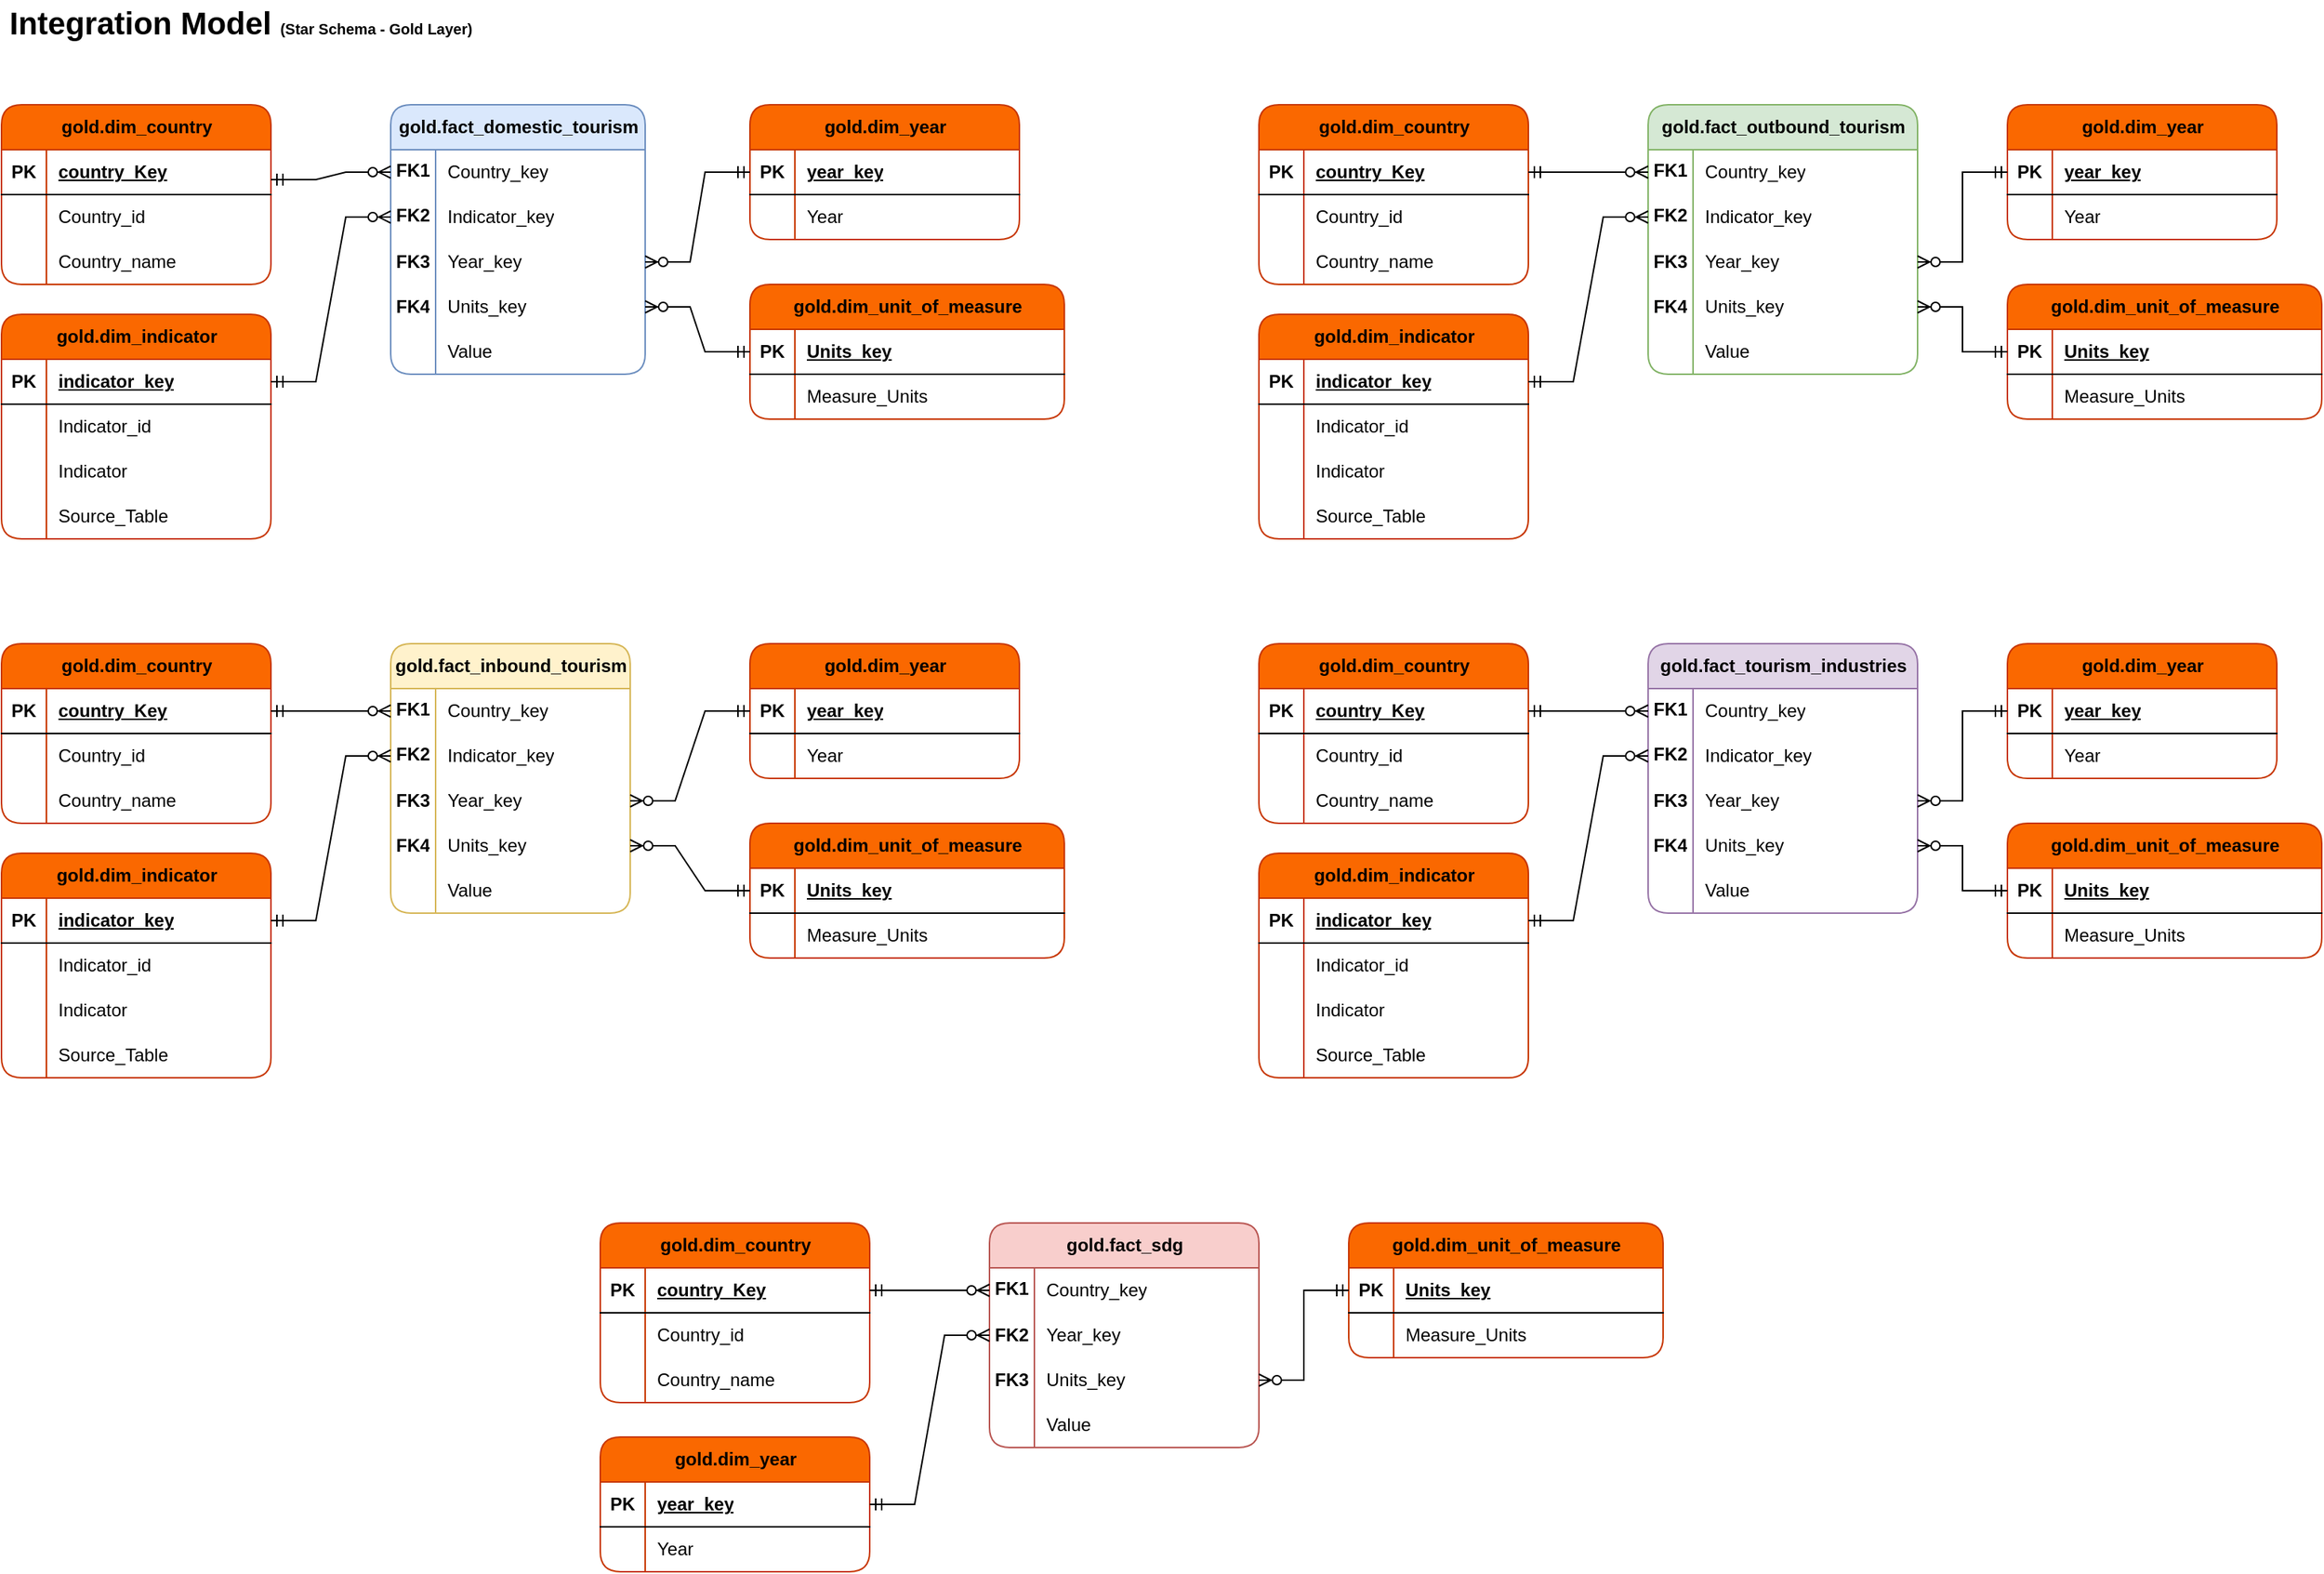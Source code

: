 <mxfile version="28.1.2">
  <diagram name="Pagina-1" id="1s2Y2CHMV4gKjtkogsv8">
    <mxGraphModel dx="2847" dy="1140" grid="0" gridSize="10" guides="1" tooltips="1" connect="1" arrows="1" fold="1" page="1" pageScale="1" pageWidth="1169" pageHeight="827" math="0" shadow="0">
      <root>
        <mxCell id="0" />
        <mxCell id="1" parent="0" />
        <mxCell id="bZEvbzpXNFUuJVrGHYfy-1" value="&lt;font style=&quot;font-size: 21px;&quot;&gt;Integration Model &lt;/font&gt;&lt;font size=&quot;1&quot; style=&quot;&quot;&gt;(Star Schema - Gold Layer)&lt;/font&gt;" style="text;html=1;align=center;verticalAlign=middle;whiteSpace=wrap;rounded=0;fontStyle=1" vertex="1" parent="1">
          <mxGeometry x="-190" y="40" width="320" height="30" as="geometry" />
        </mxCell>
        <mxCell id="bZEvbzpXNFUuJVrGHYfy-2" value="gold.dim_country" style="shape=table;startSize=30;container=1;collapsible=1;childLayout=tableLayout;fixedRows=1;rowLines=0;fontStyle=1;align=center;resizeLast=1;html=1;rounded=1;fillColor=#fa6800;strokeColor=#C73500;fontSize=12;fontColor=#000000;" vertex="1" parent="1">
          <mxGeometry x="-190" y="110" width="180" height="120" as="geometry" />
        </mxCell>
        <mxCell id="bZEvbzpXNFUuJVrGHYfy-3" value="" style="shape=tableRow;horizontal=0;startSize=0;swimlaneHead=0;swimlaneBody=0;fillColor=none;collapsible=0;dropTarget=0;points=[[0,0.5],[1,0.5]];portConstraint=eastwest;top=0;left=0;right=0;bottom=1;fontSize=12;" vertex="1" parent="bZEvbzpXNFUuJVrGHYfy-2">
          <mxGeometry y="30" width="180" height="30" as="geometry" />
        </mxCell>
        <mxCell id="bZEvbzpXNFUuJVrGHYfy-4" value="&lt;font&gt;PK&lt;/font&gt;" style="shape=partialRectangle;connectable=0;fillColor=none;top=0;left=0;bottom=0;right=0;fontStyle=1;overflow=hidden;whiteSpace=wrap;html=1;fontSize=12;" vertex="1" parent="bZEvbzpXNFUuJVrGHYfy-3">
          <mxGeometry width="30" height="30" as="geometry">
            <mxRectangle width="30" height="30" as="alternateBounds" />
          </mxGeometry>
        </mxCell>
        <mxCell id="bZEvbzpXNFUuJVrGHYfy-5" value="&lt;font&gt;country_Key&lt;/font&gt;" style="shape=partialRectangle;connectable=0;fillColor=none;top=0;left=0;bottom=0;right=0;align=left;spacingLeft=6;fontStyle=5;overflow=hidden;whiteSpace=wrap;html=1;fontSize=12;" vertex="1" parent="bZEvbzpXNFUuJVrGHYfy-3">
          <mxGeometry x="30" width="150" height="30" as="geometry">
            <mxRectangle width="150" height="30" as="alternateBounds" />
          </mxGeometry>
        </mxCell>
        <mxCell id="bZEvbzpXNFUuJVrGHYfy-6" value="" style="shape=tableRow;horizontal=0;startSize=0;swimlaneHead=0;swimlaneBody=0;fillColor=none;collapsible=0;dropTarget=0;points=[[0,0.5],[1,0.5]];portConstraint=eastwest;top=0;left=0;right=0;bottom=0;fontSize=12;" vertex="1" parent="bZEvbzpXNFUuJVrGHYfy-2">
          <mxGeometry y="60" width="180" height="30" as="geometry" />
        </mxCell>
        <mxCell id="bZEvbzpXNFUuJVrGHYfy-7" value="" style="shape=partialRectangle;connectable=0;fillColor=none;top=0;left=0;bottom=0;right=0;editable=1;overflow=hidden;whiteSpace=wrap;html=1;fontSize=12;" vertex="1" parent="bZEvbzpXNFUuJVrGHYfy-6">
          <mxGeometry width="30" height="30" as="geometry">
            <mxRectangle width="30" height="30" as="alternateBounds" />
          </mxGeometry>
        </mxCell>
        <mxCell id="bZEvbzpXNFUuJVrGHYfy-8" value="Country_id" style="shape=partialRectangle;connectable=0;fillColor=none;top=0;left=0;bottom=0;right=0;align=left;spacingLeft=6;overflow=hidden;whiteSpace=wrap;html=1;fontSize=12;" vertex="1" parent="bZEvbzpXNFUuJVrGHYfy-6">
          <mxGeometry x="30" width="150" height="30" as="geometry">
            <mxRectangle width="150" height="30" as="alternateBounds" />
          </mxGeometry>
        </mxCell>
        <mxCell id="bZEvbzpXNFUuJVrGHYfy-9" value="" style="shape=tableRow;horizontal=0;startSize=0;swimlaneHead=0;swimlaneBody=0;fillColor=none;collapsible=0;dropTarget=0;points=[[0,0.5],[1,0.5]];portConstraint=eastwest;top=0;left=0;right=0;bottom=0;fontSize=12;" vertex="1" parent="bZEvbzpXNFUuJVrGHYfy-2">
          <mxGeometry y="90" width="180" height="30" as="geometry" />
        </mxCell>
        <mxCell id="bZEvbzpXNFUuJVrGHYfy-10" value="" style="shape=partialRectangle;connectable=0;fillColor=none;top=0;left=0;bottom=0;right=0;editable=1;overflow=hidden;whiteSpace=wrap;html=1;fontSize=12;" vertex="1" parent="bZEvbzpXNFUuJVrGHYfy-9">
          <mxGeometry width="30" height="30" as="geometry">
            <mxRectangle width="30" height="30" as="alternateBounds" />
          </mxGeometry>
        </mxCell>
        <mxCell id="bZEvbzpXNFUuJVrGHYfy-11" value="Country_name" style="shape=partialRectangle;connectable=0;fillColor=none;top=0;left=0;bottom=0;right=0;align=left;spacingLeft=6;overflow=hidden;whiteSpace=wrap;html=1;fontSize=12;" vertex="1" parent="bZEvbzpXNFUuJVrGHYfy-9">
          <mxGeometry x="30" width="150" height="30" as="geometry">
            <mxRectangle width="150" height="30" as="alternateBounds" />
          </mxGeometry>
        </mxCell>
        <mxCell id="bZEvbzpXNFUuJVrGHYfy-12" value="gold.dim_indicator" style="shape=table;startSize=30;container=1;collapsible=1;childLayout=tableLayout;fixedRows=1;rowLines=0;fontStyle=1;align=center;resizeLast=1;html=1;rounded=1;fillColor=#fa6800;strokeColor=#C73500;fontSize=12;fontColor=#000000;" vertex="1" parent="1">
          <mxGeometry x="-190" y="250" width="180" height="150" as="geometry" />
        </mxCell>
        <mxCell id="bZEvbzpXNFUuJVrGHYfy-13" value="" style="shape=tableRow;horizontal=0;startSize=0;swimlaneHead=0;swimlaneBody=0;fillColor=none;collapsible=0;dropTarget=0;points=[[0,0.5],[1,0.5]];portConstraint=eastwest;top=0;left=0;right=0;bottom=1;fontSize=12;" vertex="1" parent="bZEvbzpXNFUuJVrGHYfy-12">
          <mxGeometry y="30" width="180" height="30" as="geometry" />
        </mxCell>
        <mxCell id="bZEvbzpXNFUuJVrGHYfy-14" value="&lt;font&gt;PK&lt;/font&gt;" style="shape=partialRectangle;connectable=0;fillColor=none;top=0;left=0;bottom=0;right=0;fontStyle=1;overflow=hidden;whiteSpace=wrap;html=1;fontSize=12;" vertex="1" parent="bZEvbzpXNFUuJVrGHYfy-13">
          <mxGeometry width="30" height="30" as="geometry">
            <mxRectangle width="30" height="30" as="alternateBounds" />
          </mxGeometry>
        </mxCell>
        <mxCell id="bZEvbzpXNFUuJVrGHYfy-15" value="&lt;font&gt;indicator_key&lt;/font&gt;" style="shape=partialRectangle;connectable=0;fillColor=none;top=0;left=0;bottom=0;right=0;align=left;spacingLeft=6;fontStyle=5;overflow=hidden;whiteSpace=wrap;html=1;fontSize=12;" vertex="1" parent="bZEvbzpXNFUuJVrGHYfy-13">
          <mxGeometry x="30" width="150" height="30" as="geometry">
            <mxRectangle width="150" height="30" as="alternateBounds" />
          </mxGeometry>
        </mxCell>
        <mxCell id="bZEvbzpXNFUuJVrGHYfy-16" value="" style="shape=tableRow;horizontal=0;startSize=0;swimlaneHead=0;swimlaneBody=0;fillColor=none;collapsible=0;dropTarget=0;points=[[0,0.5],[1,0.5]];portConstraint=eastwest;top=0;left=0;right=0;bottom=0;fontSize=12;" vertex="1" parent="bZEvbzpXNFUuJVrGHYfy-12">
          <mxGeometry y="60" width="180" height="30" as="geometry" />
        </mxCell>
        <mxCell id="bZEvbzpXNFUuJVrGHYfy-17" value="" style="shape=partialRectangle;connectable=0;fillColor=none;top=0;left=0;bottom=0;right=0;editable=1;overflow=hidden;whiteSpace=wrap;html=1;fontSize=12;" vertex="1" parent="bZEvbzpXNFUuJVrGHYfy-16">
          <mxGeometry width="30" height="30" as="geometry">
            <mxRectangle width="30" height="30" as="alternateBounds" />
          </mxGeometry>
        </mxCell>
        <mxCell id="bZEvbzpXNFUuJVrGHYfy-18" value="Indicator_id" style="shape=partialRectangle;connectable=0;fillColor=none;top=0;left=0;bottom=0;right=0;align=left;spacingLeft=6;overflow=hidden;whiteSpace=wrap;html=1;fontSize=12;" vertex="1" parent="bZEvbzpXNFUuJVrGHYfy-16">
          <mxGeometry x="30" width="150" height="30" as="geometry">
            <mxRectangle width="150" height="30" as="alternateBounds" />
          </mxGeometry>
        </mxCell>
        <mxCell id="bZEvbzpXNFUuJVrGHYfy-19" value="" style="shape=tableRow;horizontal=0;startSize=0;swimlaneHead=0;swimlaneBody=0;fillColor=none;collapsible=0;dropTarget=0;points=[[0,0.5],[1,0.5]];portConstraint=eastwest;top=0;left=0;right=0;bottom=0;fontSize=12;" vertex="1" parent="bZEvbzpXNFUuJVrGHYfy-12">
          <mxGeometry y="90" width="180" height="30" as="geometry" />
        </mxCell>
        <mxCell id="bZEvbzpXNFUuJVrGHYfy-20" value="" style="shape=partialRectangle;connectable=0;fillColor=none;top=0;left=0;bottom=0;right=0;editable=1;overflow=hidden;whiteSpace=wrap;html=1;fontSize=12;" vertex="1" parent="bZEvbzpXNFUuJVrGHYfy-19">
          <mxGeometry width="30" height="30" as="geometry">
            <mxRectangle width="30" height="30" as="alternateBounds" />
          </mxGeometry>
        </mxCell>
        <mxCell id="bZEvbzpXNFUuJVrGHYfy-21" value="Indicator" style="shape=partialRectangle;connectable=0;fillColor=none;top=0;left=0;bottom=0;right=0;align=left;spacingLeft=6;overflow=hidden;whiteSpace=wrap;html=1;fontSize=12;" vertex="1" parent="bZEvbzpXNFUuJVrGHYfy-19">
          <mxGeometry x="30" width="150" height="30" as="geometry">
            <mxRectangle width="150" height="30" as="alternateBounds" />
          </mxGeometry>
        </mxCell>
        <mxCell id="bZEvbzpXNFUuJVrGHYfy-22" value="" style="shape=tableRow;horizontal=0;startSize=0;swimlaneHead=0;swimlaneBody=0;fillColor=none;collapsible=0;dropTarget=0;points=[[0,0.5],[1,0.5]];portConstraint=eastwest;top=0;left=0;right=0;bottom=0;fontSize=12;" vertex="1" parent="bZEvbzpXNFUuJVrGHYfy-12">
          <mxGeometry y="120" width="180" height="30" as="geometry" />
        </mxCell>
        <mxCell id="bZEvbzpXNFUuJVrGHYfy-23" value="" style="shape=partialRectangle;connectable=0;fillColor=none;top=0;left=0;bottom=0;right=0;editable=1;overflow=hidden;whiteSpace=wrap;html=1;fontSize=12;" vertex="1" parent="bZEvbzpXNFUuJVrGHYfy-22">
          <mxGeometry width="30" height="30" as="geometry">
            <mxRectangle width="30" height="30" as="alternateBounds" />
          </mxGeometry>
        </mxCell>
        <mxCell id="bZEvbzpXNFUuJVrGHYfy-24" value="Source_Table" style="shape=partialRectangle;connectable=0;fillColor=none;top=0;left=0;bottom=0;right=0;align=left;spacingLeft=6;overflow=hidden;whiteSpace=wrap;html=1;fontSize=12;" vertex="1" parent="bZEvbzpXNFUuJVrGHYfy-22">
          <mxGeometry x="30" width="150" height="30" as="geometry">
            <mxRectangle width="150" height="30" as="alternateBounds" />
          </mxGeometry>
        </mxCell>
        <mxCell id="bZEvbzpXNFUuJVrGHYfy-25" value="gold.dim_year" style="shape=table;startSize=30;container=1;collapsible=1;childLayout=tableLayout;fixedRows=1;rowLines=0;fontStyle=1;align=center;resizeLast=1;html=1;rounded=1;fillColor=#fa6800;strokeColor=#C73500;fontSize=12;fontColor=#000000;" vertex="1" parent="1">
          <mxGeometry x="310" y="110" width="180" height="90" as="geometry" />
        </mxCell>
        <mxCell id="bZEvbzpXNFUuJVrGHYfy-26" value="" style="shape=tableRow;horizontal=0;startSize=0;swimlaneHead=0;swimlaneBody=0;fillColor=none;collapsible=0;dropTarget=0;points=[[0,0.5],[1,0.5]];portConstraint=eastwest;top=0;left=0;right=0;bottom=1;fontSize=12;" vertex="1" parent="bZEvbzpXNFUuJVrGHYfy-25">
          <mxGeometry y="30" width="180" height="30" as="geometry" />
        </mxCell>
        <mxCell id="bZEvbzpXNFUuJVrGHYfy-27" value="&lt;font&gt;PK&lt;/font&gt;" style="shape=partialRectangle;connectable=0;fillColor=none;top=0;left=0;bottom=0;right=0;fontStyle=1;overflow=hidden;whiteSpace=wrap;html=1;fontSize=12;" vertex="1" parent="bZEvbzpXNFUuJVrGHYfy-26">
          <mxGeometry width="30" height="30" as="geometry">
            <mxRectangle width="30" height="30" as="alternateBounds" />
          </mxGeometry>
        </mxCell>
        <mxCell id="bZEvbzpXNFUuJVrGHYfy-28" value="&lt;font&gt;year_key&lt;/font&gt;" style="shape=partialRectangle;connectable=0;fillColor=none;top=0;left=0;bottom=0;right=0;align=left;spacingLeft=6;fontStyle=5;overflow=hidden;whiteSpace=wrap;html=1;fontSize=12;" vertex="1" parent="bZEvbzpXNFUuJVrGHYfy-26">
          <mxGeometry x="30" width="150" height="30" as="geometry">
            <mxRectangle width="150" height="30" as="alternateBounds" />
          </mxGeometry>
        </mxCell>
        <mxCell id="bZEvbzpXNFUuJVrGHYfy-29" value="" style="shape=tableRow;horizontal=0;startSize=0;swimlaneHead=0;swimlaneBody=0;fillColor=none;collapsible=0;dropTarget=0;points=[[0,0.5],[1,0.5]];portConstraint=eastwest;top=0;left=0;right=0;bottom=0;fontSize=12;" vertex="1" parent="bZEvbzpXNFUuJVrGHYfy-25">
          <mxGeometry y="60" width="180" height="30" as="geometry" />
        </mxCell>
        <mxCell id="bZEvbzpXNFUuJVrGHYfy-30" value="" style="shape=partialRectangle;connectable=0;fillColor=none;top=0;left=0;bottom=0;right=0;editable=1;overflow=hidden;whiteSpace=wrap;html=1;fontSize=12;" vertex="1" parent="bZEvbzpXNFUuJVrGHYfy-29">
          <mxGeometry width="30" height="30" as="geometry">
            <mxRectangle width="30" height="30" as="alternateBounds" />
          </mxGeometry>
        </mxCell>
        <mxCell id="bZEvbzpXNFUuJVrGHYfy-31" value="Year" style="shape=partialRectangle;connectable=0;fillColor=none;top=0;left=0;bottom=0;right=0;align=left;spacingLeft=6;overflow=hidden;whiteSpace=wrap;html=1;fontSize=12;" vertex="1" parent="bZEvbzpXNFUuJVrGHYfy-29">
          <mxGeometry x="30" width="150" height="30" as="geometry">
            <mxRectangle width="150" height="30" as="alternateBounds" />
          </mxGeometry>
        </mxCell>
        <mxCell id="bZEvbzpXNFUuJVrGHYfy-32" value="gold.dim_unit_of_measure" style="shape=table;startSize=30;container=1;collapsible=1;childLayout=tableLayout;fixedRows=1;rowLines=0;fontStyle=1;align=center;resizeLast=1;html=1;rounded=1;fillColor=#fa6800;strokeColor=#C73500;fontSize=12;fontColor=#000000;" vertex="1" parent="1">
          <mxGeometry x="310" y="230" width="210" height="90" as="geometry" />
        </mxCell>
        <mxCell id="bZEvbzpXNFUuJVrGHYfy-33" value="" style="shape=tableRow;horizontal=0;startSize=0;swimlaneHead=0;swimlaneBody=0;fillColor=none;collapsible=0;dropTarget=0;points=[[0,0.5],[1,0.5]];portConstraint=eastwest;top=0;left=0;right=0;bottom=1;fontSize=12;" vertex="1" parent="bZEvbzpXNFUuJVrGHYfy-32">
          <mxGeometry y="30" width="210" height="30" as="geometry" />
        </mxCell>
        <mxCell id="bZEvbzpXNFUuJVrGHYfy-34" value="&lt;font&gt;PK&lt;/font&gt;" style="shape=partialRectangle;connectable=0;fillColor=none;top=0;left=0;bottom=0;right=0;fontStyle=1;overflow=hidden;whiteSpace=wrap;html=1;fontSize=12;" vertex="1" parent="bZEvbzpXNFUuJVrGHYfy-33">
          <mxGeometry width="30" height="30" as="geometry">
            <mxRectangle width="30" height="30" as="alternateBounds" />
          </mxGeometry>
        </mxCell>
        <mxCell id="bZEvbzpXNFUuJVrGHYfy-35" value="&lt;font&gt;Units_key&lt;/font&gt;" style="shape=partialRectangle;connectable=0;fillColor=none;top=0;left=0;bottom=0;right=0;align=left;spacingLeft=6;fontStyle=5;overflow=hidden;whiteSpace=wrap;html=1;fontSize=12;" vertex="1" parent="bZEvbzpXNFUuJVrGHYfy-33">
          <mxGeometry x="30" width="180" height="30" as="geometry">
            <mxRectangle width="180" height="30" as="alternateBounds" />
          </mxGeometry>
        </mxCell>
        <mxCell id="bZEvbzpXNFUuJVrGHYfy-36" value="" style="shape=tableRow;horizontal=0;startSize=0;swimlaneHead=0;swimlaneBody=0;fillColor=none;collapsible=0;dropTarget=0;points=[[0,0.5],[1,0.5]];portConstraint=eastwest;top=0;left=0;right=0;bottom=0;fontSize=12;" vertex="1" parent="bZEvbzpXNFUuJVrGHYfy-32">
          <mxGeometry y="60" width="210" height="30" as="geometry" />
        </mxCell>
        <mxCell id="bZEvbzpXNFUuJVrGHYfy-37" value="" style="shape=partialRectangle;connectable=0;fillColor=none;top=0;left=0;bottom=0;right=0;editable=1;overflow=hidden;whiteSpace=wrap;html=1;fontSize=12;" vertex="1" parent="bZEvbzpXNFUuJVrGHYfy-36">
          <mxGeometry width="30" height="30" as="geometry">
            <mxRectangle width="30" height="30" as="alternateBounds" />
          </mxGeometry>
        </mxCell>
        <mxCell id="bZEvbzpXNFUuJVrGHYfy-38" value="Measure_Units" style="shape=partialRectangle;connectable=0;fillColor=none;top=0;left=0;bottom=0;right=0;align=left;spacingLeft=6;overflow=hidden;whiteSpace=wrap;html=1;fontSize=12;" vertex="1" parent="bZEvbzpXNFUuJVrGHYfy-36">
          <mxGeometry x="30" width="180" height="30" as="geometry">
            <mxRectangle width="180" height="30" as="alternateBounds" />
          </mxGeometry>
        </mxCell>
        <mxCell id="bZEvbzpXNFUuJVrGHYfy-39" value="gold.fact_domestic_tourism" style="shape=table;startSize=30;container=1;collapsible=1;childLayout=tableLayout;fixedRows=1;rowLines=0;fontStyle=1;align=center;resizeLast=1;html=1;rounded=1;fillColor=#dae8fc;strokeColor=#6c8ebf;" vertex="1" parent="1">
          <mxGeometry x="70" y="110" width="170" height="180" as="geometry" />
        </mxCell>
        <mxCell id="bZEvbzpXNFUuJVrGHYfy-40" value="" style="shape=tableRow;horizontal=0;startSize=0;swimlaneHead=0;swimlaneBody=0;fillColor=none;collapsible=0;dropTarget=0;points=[[0,0.5],[1,0.5]];portConstraint=eastwest;top=0;left=0;right=0;bottom=0;" vertex="1" parent="bZEvbzpXNFUuJVrGHYfy-39">
          <mxGeometry y="30" width="170" height="30" as="geometry" />
        </mxCell>
        <mxCell id="bZEvbzpXNFUuJVrGHYfy-41" value="FK1" style="shape=partialRectangle;connectable=0;fillColor=none;top=0;left=0;bottom=0;right=0;editable=1;overflow=hidden;whiteSpace=wrap;html=1;verticalAlign=top;fontStyle=1" vertex="1" parent="bZEvbzpXNFUuJVrGHYfy-40">
          <mxGeometry width="30" height="30" as="geometry">
            <mxRectangle width="30" height="30" as="alternateBounds" />
          </mxGeometry>
        </mxCell>
        <mxCell id="bZEvbzpXNFUuJVrGHYfy-42" value="Country_key" style="shape=partialRectangle;connectable=0;fillColor=none;top=0;left=0;bottom=0;right=0;align=left;spacingLeft=6;overflow=hidden;whiteSpace=wrap;html=1;" vertex="1" parent="bZEvbzpXNFUuJVrGHYfy-40">
          <mxGeometry x="30" width="140" height="30" as="geometry">
            <mxRectangle width="140" height="30" as="alternateBounds" />
          </mxGeometry>
        </mxCell>
        <mxCell id="bZEvbzpXNFUuJVrGHYfy-43" value="" style="shape=tableRow;horizontal=0;startSize=0;swimlaneHead=0;swimlaneBody=0;fillColor=none;collapsible=0;dropTarget=0;points=[[0,0.5],[1,0.5]];portConstraint=eastwest;top=0;left=0;right=0;bottom=0;" vertex="1" parent="bZEvbzpXNFUuJVrGHYfy-39">
          <mxGeometry y="60" width="170" height="30" as="geometry" />
        </mxCell>
        <mxCell id="bZEvbzpXNFUuJVrGHYfy-44" value="FK2" style="shape=partialRectangle;connectable=0;fillColor=none;top=0;left=0;bottom=0;right=0;editable=1;overflow=hidden;whiteSpace=wrap;html=1;verticalAlign=top;fontStyle=1" vertex="1" parent="bZEvbzpXNFUuJVrGHYfy-43">
          <mxGeometry width="30" height="30" as="geometry">
            <mxRectangle width="30" height="30" as="alternateBounds" />
          </mxGeometry>
        </mxCell>
        <mxCell id="bZEvbzpXNFUuJVrGHYfy-45" value="Indicator_key" style="shape=partialRectangle;connectable=0;fillColor=none;top=0;left=0;bottom=0;right=0;align=left;spacingLeft=6;overflow=hidden;whiteSpace=wrap;html=1;" vertex="1" parent="bZEvbzpXNFUuJVrGHYfy-43">
          <mxGeometry x="30" width="140" height="30" as="geometry">
            <mxRectangle width="140" height="30" as="alternateBounds" />
          </mxGeometry>
        </mxCell>
        <mxCell id="bZEvbzpXNFUuJVrGHYfy-46" value="" style="shape=tableRow;horizontal=0;startSize=0;swimlaneHead=0;swimlaneBody=0;fillColor=none;collapsible=0;dropTarget=0;points=[[0,0.5],[1,0.5]];portConstraint=eastwest;top=0;left=0;right=0;bottom=0;" vertex="1" parent="bZEvbzpXNFUuJVrGHYfy-39">
          <mxGeometry y="90" width="170" height="30" as="geometry" />
        </mxCell>
        <mxCell id="bZEvbzpXNFUuJVrGHYfy-47" value="&lt;div&gt;FK3&lt;/div&gt;" style="shape=partialRectangle;connectable=0;fillColor=none;top=0;left=0;bottom=0;right=0;editable=1;overflow=hidden;whiteSpace=wrap;html=1;fontStyle=1" vertex="1" parent="bZEvbzpXNFUuJVrGHYfy-46">
          <mxGeometry width="30" height="30" as="geometry">
            <mxRectangle width="30" height="30" as="alternateBounds" />
          </mxGeometry>
        </mxCell>
        <mxCell id="bZEvbzpXNFUuJVrGHYfy-48" value="Year_key" style="shape=partialRectangle;connectable=0;fillColor=none;top=0;left=0;bottom=0;right=0;align=left;spacingLeft=6;overflow=hidden;whiteSpace=wrap;html=1;" vertex="1" parent="bZEvbzpXNFUuJVrGHYfy-46">
          <mxGeometry x="30" width="140" height="30" as="geometry">
            <mxRectangle width="140" height="30" as="alternateBounds" />
          </mxGeometry>
        </mxCell>
        <mxCell id="bZEvbzpXNFUuJVrGHYfy-49" value="" style="shape=tableRow;horizontal=0;startSize=0;swimlaneHead=0;swimlaneBody=0;fillColor=none;collapsible=0;dropTarget=0;points=[[0,0.5],[1,0.5]];portConstraint=eastwest;top=0;left=0;right=0;bottom=0;" vertex="1" parent="bZEvbzpXNFUuJVrGHYfy-39">
          <mxGeometry y="120" width="170" height="30" as="geometry" />
        </mxCell>
        <mxCell id="bZEvbzpXNFUuJVrGHYfy-50" value="&lt;div&gt;FK4&lt;/div&gt;" style="shape=partialRectangle;connectable=0;fillColor=none;top=0;left=0;bottom=0;right=0;editable=1;overflow=hidden;whiteSpace=wrap;html=1;fontStyle=1" vertex="1" parent="bZEvbzpXNFUuJVrGHYfy-49">
          <mxGeometry width="30" height="30" as="geometry">
            <mxRectangle width="30" height="30" as="alternateBounds" />
          </mxGeometry>
        </mxCell>
        <mxCell id="bZEvbzpXNFUuJVrGHYfy-51" value="Units_key" style="shape=partialRectangle;connectable=0;fillColor=none;top=0;left=0;bottom=0;right=0;align=left;spacingLeft=6;overflow=hidden;whiteSpace=wrap;html=1;" vertex="1" parent="bZEvbzpXNFUuJVrGHYfy-49">
          <mxGeometry x="30" width="140" height="30" as="geometry">
            <mxRectangle width="140" height="30" as="alternateBounds" />
          </mxGeometry>
        </mxCell>
        <mxCell id="bZEvbzpXNFUuJVrGHYfy-52" value="" style="shape=tableRow;horizontal=0;startSize=0;swimlaneHead=0;swimlaneBody=0;fillColor=none;collapsible=0;dropTarget=0;points=[[0,0.5],[1,0.5]];portConstraint=eastwest;top=0;left=0;right=0;bottom=0;" vertex="1" parent="bZEvbzpXNFUuJVrGHYfy-39">
          <mxGeometry y="150" width="170" height="30" as="geometry" />
        </mxCell>
        <mxCell id="bZEvbzpXNFUuJVrGHYfy-53" value="" style="shape=partialRectangle;connectable=0;fillColor=none;top=0;left=0;bottom=0;right=0;editable=1;overflow=hidden;whiteSpace=wrap;html=1;" vertex="1" parent="bZEvbzpXNFUuJVrGHYfy-52">
          <mxGeometry width="30" height="30" as="geometry">
            <mxRectangle width="30" height="30" as="alternateBounds" />
          </mxGeometry>
        </mxCell>
        <mxCell id="bZEvbzpXNFUuJVrGHYfy-54" value="Value" style="shape=partialRectangle;connectable=0;fillColor=none;top=0;left=0;bottom=0;right=0;align=left;spacingLeft=6;overflow=hidden;whiteSpace=wrap;html=1;" vertex="1" parent="bZEvbzpXNFUuJVrGHYfy-52">
          <mxGeometry x="30" width="140" height="30" as="geometry">
            <mxRectangle width="140" height="30" as="alternateBounds" />
          </mxGeometry>
        </mxCell>
        <mxCell id="bZEvbzpXNFUuJVrGHYfy-55" value="gold.fact_outbound_tourism" style="shape=table;startSize=30;container=1;collapsible=1;childLayout=tableLayout;fixedRows=1;rowLines=0;fontStyle=1;align=center;resizeLast=1;html=1;rounded=1;fillColor=#d5e8d4;strokeColor=#82b366;" vertex="1" parent="1">
          <mxGeometry x="910" y="110" width="180" height="180" as="geometry" />
        </mxCell>
        <mxCell id="bZEvbzpXNFUuJVrGHYfy-56" value="" style="shape=tableRow;horizontal=0;startSize=0;swimlaneHead=0;swimlaneBody=0;fillColor=none;collapsible=0;dropTarget=0;points=[[0,0.5],[1,0.5]];portConstraint=eastwest;top=0;left=0;right=0;bottom=0;" vertex="1" parent="bZEvbzpXNFUuJVrGHYfy-55">
          <mxGeometry y="30" width="180" height="30" as="geometry" />
        </mxCell>
        <mxCell id="bZEvbzpXNFUuJVrGHYfy-57" value="FK1" style="shape=partialRectangle;connectable=0;fillColor=none;top=0;left=0;bottom=0;right=0;editable=1;overflow=hidden;whiteSpace=wrap;html=1;verticalAlign=top;fontStyle=1" vertex="1" parent="bZEvbzpXNFUuJVrGHYfy-56">
          <mxGeometry width="30" height="30" as="geometry">
            <mxRectangle width="30" height="30" as="alternateBounds" />
          </mxGeometry>
        </mxCell>
        <mxCell id="bZEvbzpXNFUuJVrGHYfy-58" value="Country_key" style="shape=partialRectangle;connectable=0;fillColor=none;top=0;left=0;bottom=0;right=0;align=left;spacingLeft=6;overflow=hidden;whiteSpace=wrap;html=1;" vertex="1" parent="bZEvbzpXNFUuJVrGHYfy-56">
          <mxGeometry x="30" width="150" height="30" as="geometry">
            <mxRectangle width="150" height="30" as="alternateBounds" />
          </mxGeometry>
        </mxCell>
        <mxCell id="bZEvbzpXNFUuJVrGHYfy-59" value="" style="shape=tableRow;horizontal=0;startSize=0;swimlaneHead=0;swimlaneBody=0;fillColor=none;collapsible=0;dropTarget=0;points=[[0,0.5],[1,0.5]];portConstraint=eastwest;top=0;left=0;right=0;bottom=0;" vertex="1" parent="bZEvbzpXNFUuJVrGHYfy-55">
          <mxGeometry y="60" width="180" height="30" as="geometry" />
        </mxCell>
        <mxCell id="bZEvbzpXNFUuJVrGHYfy-60" value="FK2" style="shape=partialRectangle;connectable=0;fillColor=none;top=0;left=0;bottom=0;right=0;editable=1;overflow=hidden;whiteSpace=wrap;html=1;verticalAlign=top;fontStyle=1" vertex="1" parent="bZEvbzpXNFUuJVrGHYfy-59">
          <mxGeometry width="30" height="30" as="geometry">
            <mxRectangle width="30" height="30" as="alternateBounds" />
          </mxGeometry>
        </mxCell>
        <mxCell id="bZEvbzpXNFUuJVrGHYfy-61" value="Indicator_key" style="shape=partialRectangle;connectable=0;fillColor=none;top=0;left=0;bottom=0;right=0;align=left;spacingLeft=6;overflow=hidden;whiteSpace=wrap;html=1;" vertex="1" parent="bZEvbzpXNFUuJVrGHYfy-59">
          <mxGeometry x="30" width="150" height="30" as="geometry">
            <mxRectangle width="150" height="30" as="alternateBounds" />
          </mxGeometry>
        </mxCell>
        <mxCell id="bZEvbzpXNFUuJVrGHYfy-62" value="" style="shape=tableRow;horizontal=0;startSize=0;swimlaneHead=0;swimlaneBody=0;fillColor=none;collapsible=0;dropTarget=0;points=[[0,0.5],[1,0.5]];portConstraint=eastwest;top=0;left=0;right=0;bottom=0;" vertex="1" parent="bZEvbzpXNFUuJVrGHYfy-55">
          <mxGeometry y="90" width="180" height="30" as="geometry" />
        </mxCell>
        <mxCell id="bZEvbzpXNFUuJVrGHYfy-63" value="&lt;div&gt;FK3&lt;/div&gt;" style="shape=partialRectangle;connectable=0;fillColor=none;top=0;left=0;bottom=0;right=0;editable=1;overflow=hidden;whiteSpace=wrap;html=1;fontStyle=1" vertex="1" parent="bZEvbzpXNFUuJVrGHYfy-62">
          <mxGeometry width="30" height="30" as="geometry">
            <mxRectangle width="30" height="30" as="alternateBounds" />
          </mxGeometry>
        </mxCell>
        <mxCell id="bZEvbzpXNFUuJVrGHYfy-64" value="Year_key" style="shape=partialRectangle;connectable=0;fillColor=none;top=0;left=0;bottom=0;right=0;align=left;spacingLeft=6;overflow=hidden;whiteSpace=wrap;html=1;" vertex="1" parent="bZEvbzpXNFUuJVrGHYfy-62">
          <mxGeometry x="30" width="150" height="30" as="geometry">
            <mxRectangle width="150" height="30" as="alternateBounds" />
          </mxGeometry>
        </mxCell>
        <mxCell id="bZEvbzpXNFUuJVrGHYfy-65" value="" style="shape=tableRow;horizontal=0;startSize=0;swimlaneHead=0;swimlaneBody=0;fillColor=none;collapsible=0;dropTarget=0;points=[[0,0.5],[1,0.5]];portConstraint=eastwest;top=0;left=0;right=0;bottom=0;" vertex="1" parent="bZEvbzpXNFUuJVrGHYfy-55">
          <mxGeometry y="120" width="180" height="30" as="geometry" />
        </mxCell>
        <mxCell id="bZEvbzpXNFUuJVrGHYfy-66" value="&lt;div&gt;FK4&lt;/div&gt;" style="shape=partialRectangle;connectable=0;fillColor=none;top=0;left=0;bottom=0;right=0;editable=1;overflow=hidden;whiteSpace=wrap;html=1;fontStyle=1" vertex="1" parent="bZEvbzpXNFUuJVrGHYfy-65">
          <mxGeometry width="30" height="30" as="geometry">
            <mxRectangle width="30" height="30" as="alternateBounds" />
          </mxGeometry>
        </mxCell>
        <mxCell id="bZEvbzpXNFUuJVrGHYfy-67" value="Units_key" style="shape=partialRectangle;connectable=0;fillColor=none;top=0;left=0;bottom=0;right=0;align=left;spacingLeft=6;overflow=hidden;whiteSpace=wrap;html=1;" vertex="1" parent="bZEvbzpXNFUuJVrGHYfy-65">
          <mxGeometry x="30" width="150" height="30" as="geometry">
            <mxRectangle width="150" height="30" as="alternateBounds" />
          </mxGeometry>
        </mxCell>
        <mxCell id="bZEvbzpXNFUuJVrGHYfy-68" value="" style="shape=tableRow;horizontal=0;startSize=0;swimlaneHead=0;swimlaneBody=0;fillColor=none;collapsible=0;dropTarget=0;points=[[0,0.5],[1,0.5]];portConstraint=eastwest;top=0;left=0;right=0;bottom=0;" vertex="1" parent="bZEvbzpXNFUuJVrGHYfy-55">
          <mxGeometry y="150" width="180" height="30" as="geometry" />
        </mxCell>
        <mxCell id="bZEvbzpXNFUuJVrGHYfy-69" value="" style="shape=partialRectangle;connectable=0;fillColor=none;top=0;left=0;bottom=0;right=0;editable=1;overflow=hidden;whiteSpace=wrap;html=1;" vertex="1" parent="bZEvbzpXNFUuJVrGHYfy-68">
          <mxGeometry width="30" height="30" as="geometry">
            <mxRectangle width="30" height="30" as="alternateBounds" />
          </mxGeometry>
        </mxCell>
        <mxCell id="bZEvbzpXNFUuJVrGHYfy-70" value="Value" style="shape=partialRectangle;connectable=0;fillColor=none;top=0;left=0;bottom=0;right=0;align=left;spacingLeft=6;overflow=hidden;whiteSpace=wrap;html=1;" vertex="1" parent="bZEvbzpXNFUuJVrGHYfy-68">
          <mxGeometry x="30" width="150" height="30" as="geometry">
            <mxRectangle width="150" height="30" as="alternateBounds" />
          </mxGeometry>
        </mxCell>
        <mxCell id="bZEvbzpXNFUuJVrGHYfy-71" value="gold.fact_tourism_industries" style="shape=table;startSize=30;container=1;collapsible=1;childLayout=tableLayout;fixedRows=1;rowLines=0;fontStyle=1;align=center;resizeLast=1;html=1;rounded=1;fillColor=#e1d5e7;strokeColor=#9673a6;" vertex="1" parent="1">
          <mxGeometry x="910" y="470" width="180" height="180" as="geometry" />
        </mxCell>
        <mxCell id="bZEvbzpXNFUuJVrGHYfy-72" value="" style="shape=tableRow;horizontal=0;startSize=0;swimlaneHead=0;swimlaneBody=0;fillColor=none;collapsible=0;dropTarget=0;points=[[0,0.5],[1,0.5]];portConstraint=eastwest;top=0;left=0;right=0;bottom=0;" vertex="1" parent="bZEvbzpXNFUuJVrGHYfy-71">
          <mxGeometry y="30" width="180" height="30" as="geometry" />
        </mxCell>
        <mxCell id="bZEvbzpXNFUuJVrGHYfy-73" value="FK1" style="shape=partialRectangle;connectable=0;fillColor=none;top=0;left=0;bottom=0;right=0;editable=1;overflow=hidden;whiteSpace=wrap;html=1;verticalAlign=top;fontStyle=1" vertex="1" parent="bZEvbzpXNFUuJVrGHYfy-72">
          <mxGeometry width="30" height="30" as="geometry">
            <mxRectangle width="30" height="30" as="alternateBounds" />
          </mxGeometry>
        </mxCell>
        <mxCell id="bZEvbzpXNFUuJVrGHYfy-74" value="Country_key" style="shape=partialRectangle;connectable=0;fillColor=none;top=0;left=0;bottom=0;right=0;align=left;spacingLeft=6;overflow=hidden;whiteSpace=wrap;html=1;" vertex="1" parent="bZEvbzpXNFUuJVrGHYfy-72">
          <mxGeometry x="30" width="150" height="30" as="geometry">
            <mxRectangle width="150" height="30" as="alternateBounds" />
          </mxGeometry>
        </mxCell>
        <mxCell id="bZEvbzpXNFUuJVrGHYfy-75" value="" style="shape=tableRow;horizontal=0;startSize=0;swimlaneHead=0;swimlaneBody=0;fillColor=none;collapsible=0;dropTarget=0;points=[[0,0.5],[1,0.5]];portConstraint=eastwest;top=0;left=0;right=0;bottom=0;" vertex="1" parent="bZEvbzpXNFUuJVrGHYfy-71">
          <mxGeometry y="60" width="180" height="30" as="geometry" />
        </mxCell>
        <mxCell id="bZEvbzpXNFUuJVrGHYfy-76" value="FK2" style="shape=partialRectangle;connectable=0;fillColor=none;top=0;left=0;bottom=0;right=0;editable=1;overflow=hidden;whiteSpace=wrap;html=1;verticalAlign=top;fontStyle=1" vertex="1" parent="bZEvbzpXNFUuJVrGHYfy-75">
          <mxGeometry width="30" height="30" as="geometry">
            <mxRectangle width="30" height="30" as="alternateBounds" />
          </mxGeometry>
        </mxCell>
        <mxCell id="bZEvbzpXNFUuJVrGHYfy-77" value="Indicator_key" style="shape=partialRectangle;connectable=0;fillColor=none;top=0;left=0;bottom=0;right=0;align=left;spacingLeft=6;overflow=hidden;whiteSpace=wrap;html=1;" vertex="1" parent="bZEvbzpXNFUuJVrGHYfy-75">
          <mxGeometry x="30" width="150" height="30" as="geometry">
            <mxRectangle width="150" height="30" as="alternateBounds" />
          </mxGeometry>
        </mxCell>
        <mxCell id="bZEvbzpXNFUuJVrGHYfy-78" value="" style="shape=tableRow;horizontal=0;startSize=0;swimlaneHead=0;swimlaneBody=0;fillColor=none;collapsible=0;dropTarget=0;points=[[0,0.5],[1,0.5]];portConstraint=eastwest;top=0;left=0;right=0;bottom=0;" vertex="1" parent="bZEvbzpXNFUuJVrGHYfy-71">
          <mxGeometry y="90" width="180" height="30" as="geometry" />
        </mxCell>
        <mxCell id="bZEvbzpXNFUuJVrGHYfy-79" value="&lt;div&gt;FK3&lt;/div&gt;" style="shape=partialRectangle;connectable=0;fillColor=none;top=0;left=0;bottom=0;right=0;editable=1;overflow=hidden;whiteSpace=wrap;html=1;fontStyle=1" vertex="1" parent="bZEvbzpXNFUuJVrGHYfy-78">
          <mxGeometry width="30" height="30" as="geometry">
            <mxRectangle width="30" height="30" as="alternateBounds" />
          </mxGeometry>
        </mxCell>
        <mxCell id="bZEvbzpXNFUuJVrGHYfy-80" value="Year_key" style="shape=partialRectangle;connectable=0;fillColor=none;top=0;left=0;bottom=0;right=0;align=left;spacingLeft=6;overflow=hidden;whiteSpace=wrap;html=1;" vertex="1" parent="bZEvbzpXNFUuJVrGHYfy-78">
          <mxGeometry x="30" width="150" height="30" as="geometry">
            <mxRectangle width="150" height="30" as="alternateBounds" />
          </mxGeometry>
        </mxCell>
        <mxCell id="bZEvbzpXNFUuJVrGHYfy-81" value="" style="shape=tableRow;horizontal=0;startSize=0;swimlaneHead=0;swimlaneBody=0;fillColor=none;collapsible=0;dropTarget=0;points=[[0,0.5],[1,0.5]];portConstraint=eastwest;top=0;left=0;right=0;bottom=0;" vertex="1" parent="bZEvbzpXNFUuJVrGHYfy-71">
          <mxGeometry y="120" width="180" height="30" as="geometry" />
        </mxCell>
        <mxCell id="bZEvbzpXNFUuJVrGHYfy-82" value="&lt;div&gt;FK4&lt;/div&gt;" style="shape=partialRectangle;connectable=0;fillColor=none;top=0;left=0;bottom=0;right=0;editable=1;overflow=hidden;whiteSpace=wrap;html=1;fontStyle=1" vertex="1" parent="bZEvbzpXNFUuJVrGHYfy-81">
          <mxGeometry width="30" height="30" as="geometry">
            <mxRectangle width="30" height="30" as="alternateBounds" />
          </mxGeometry>
        </mxCell>
        <mxCell id="bZEvbzpXNFUuJVrGHYfy-83" value="Units_key" style="shape=partialRectangle;connectable=0;fillColor=none;top=0;left=0;bottom=0;right=0;align=left;spacingLeft=6;overflow=hidden;whiteSpace=wrap;html=1;" vertex="1" parent="bZEvbzpXNFUuJVrGHYfy-81">
          <mxGeometry x="30" width="150" height="30" as="geometry">
            <mxRectangle width="150" height="30" as="alternateBounds" />
          </mxGeometry>
        </mxCell>
        <mxCell id="bZEvbzpXNFUuJVrGHYfy-84" value="" style="shape=tableRow;horizontal=0;startSize=0;swimlaneHead=0;swimlaneBody=0;fillColor=none;collapsible=0;dropTarget=0;points=[[0,0.5],[1,0.5]];portConstraint=eastwest;top=0;left=0;right=0;bottom=0;" vertex="1" parent="bZEvbzpXNFUuJVrGHYfy-71">
          <mxGeometry y="150" width="180" height="30" as="geometry" />
        </mxCell>
        <mxCell id="bZEvbzpXNFUuJVrGHYfy-85" value="" style="shape=partialRectangle;connectable=0;fillColor=none;top=0;left=0;bottom=0;right=0;editable=1;overflow=hidden;whiteSpace=wrap;html=1;" vertex="1" parent="bZEvbzpXNFUuJVrGHYfy-84">
          <mxGeometry width="30" height="30" as="geometry">
            <mxRectangle width="30" height="30" as="alternateBounds" />
          </mxGeometry>
        </mxCell>
        <mxCell id="bZEvbzpXNFUuJVrGHYfy-86" value="Value" style="shape=partialRectangle;connectable=0;fillColor=none;top=0;left=0;bottom=0;right=0;align=left;spacingLeft=6;overflow=hidden;whiteSpace=wrap;html=1;" vertex="1" parent="bZEvbzpXNFUuJVrGHYfy-84">
          <mxGeometry x="30" width="150" height="30" as="geometry">
            <mxRectangle width="150" height="30" as="alternateBounds" />
          </mxGeometry>
        </mxCell>
        <mxCell id="bZEvbzpXNFUuJVrGHYfy-87" value="gold.fact_inbound_tourism" style="shape=table;startSize=30;container=1;collapsible=1;childLayout=tableLayout;fixedRows=1;rowLines=0;fontStyle=1;align=center;resizeLast=1;html=1;rounded=1;fillColor=#fff2cc;strokeColor=#d6b656;" vertex="1" parent="1">
          <mxGeometry x="70" y="470" width="160" height="180" as="geometry" />
        </mxCell>
        <mxCell id="bZEvbzpXNFUuJVrGHYfy-88" value="" style="shape=tableRow;horizontal=0;startSize=0;swimlaneHead=0;swimlaneBody=0;fillColor=none;collapsible=0;dropTarget=0;points=[[0,0.5],[1,0.5]];portConstraint=eastwest;top=0;left=0;right=0;bottom=0;" vertex="1" parent="bZEvbzpXNFUuJVrGHYfy-87">
          <mxGeometry y="30" width="160" height="30" as="geometry" />
        </mxCell>
        <mxCell id="bZEvbzpXNFUuJVrGHYfy-89" value="FK1" style="shape=partialRectangle;connectable=0;fillColor=none;top=0;left=0;bottom=0;right=0;editable=1;overflow=hidden;whiteSpace=wrap;html=1;verticalAlign=top;fontStyle=1" vertex="1" parent="bZEvbzpXNFUuJVrGHYfy-88">
          <mxGeometry width="30" height="30" as="geometry">
            <mxRectangle width="30" height="30" as="alternateBounds" />
          </mxGeometry>
        </mxCell>
        <mxCell id="bZEvbzpXNFUuJVrGHYfy-90" value="Country_key" style="shape=partialRectangle;connectable=0;fillColor=none;top=0;left=0;bottom=0;right=0;align=left;spacingLeft=6;overflow=hidden;whiteSpace=wrap;html=1;" vertex="1" parent="bZEvbzpXNFUuJVrGHYfy-88">
          <mxGeometry x="30" width="130" height="30" as="geometry">
            <mxRectangle width="130" height="30" as="alternateBounds" />
          </mxGeometry>
        </mxCell>
        <mxCell id="bZEvbzpXNFUuJVrGHYfy-91" value="" style="shape=tableRow;horizontal=0;startSize=0;swimlaneHead=0;swimlaneBody=0;fillColor=none;collapsible=0;dropTarget=0;points=[[0,0.5],[1,0.5]];portConstraint=eastwest;top=0;left=0;right=0;bottom=0;" vertex="1" parent="bZEvbzpXNFUuJVrGHYfy-87">
          <mxGeometry y="60" width="160" height="30" as="geometry" />
        </mxCell>
        <mxCell id="bZEvbzpXNFUuJVrGHYfy-92" value="FK2" style="shape=partialRectangle;connectable=0;fillColor=none;top=0;left=0;bottom=0;right=0;editable=1;overflow=hidden;whiteSpace=wrap;html=1;verticalAlign=top;fontStyle=1" vertex="1" parent="bZEvbzpXNFUuJVrGHYfy-91">
          <mxGeometry width="30" height="30" as="geometry">
            <mxRectangle width="30" height="30" as="alternateBounds" />
          </mxGeometry>
        </mxCell>
        <mxCell id="bZEvbzpXNFUuJVrGHYfy-93" value="Indicator_key" style="shape=partialRectangle;connectable=0;fillColor=none;top=0;left=0;bottom=0;right=0;align=left;spacingLeft=6;overflow=hidden;whiteSpace=wrap;html=1;" vertex="1" parent="bZEvbzpXNFUuJVrGHYfy-91">
          <mxGeometry x="30" width="130" height="30" as="geometry">
            <mxRectangle width="130" height="30" as="alternateBounds" />
          </mxGeometry>
        </mxCell>
        <mxCell id="bZEvbzpXNFUuJVrGHYfy-94" value="" style="shape=tableRow;horizontal=0;startSize=0;swimlaneHead=0;swimlaneBody=0;fillColor=none;collapsible=0;dropTarget=0;points=[[0,0.5],[1,0.5]];portConstraint=eastwest;top=0;left=0;right=0;bottom=0;" vertex="1" parent="bZEvbzpXNFUuJVrGHYfy-87">
          <mxGeometry y="90" width="160" height="30" as="geometry" />
        </mxCell>
        <mxCell id="bZEvbzpXNFUuJVrGHYfy-95" value="&lt;div&gt;FK3&lt;/div&gt;" style="shape=partialRectangle;connectable=0;fillColor=none;top=0;left=0;bottom=0;right=0;editable=1;overflow=hidden;whiteSpace=wrap;html=1;fontStyle=1" vertex="1" parent="bZEvbzpXNFUuJVrGHYfy-94">
          <mxGeometry width="30" height="30" as="geometry">
            <mxRectangle width="30" height="30" as="alternateBounds" />
          </mxGeometry>
        </mxCell>
        <mxCell id="bZEvbzpXNFUuJVrGHYfy-96" value="Year_key" style="shape=partialRectangle;connectable=0;fillColor=none;top=0;left=0;bottom=0;right=0;align=left;spacingLeft=6;overflow=hidden;whiteSpace=wrap;html=1;" vertex="1" parent="bZEvbzpXNFUuJVrGHYfy-94">
          <mxGeometry x="30" width="130" height="30" as="geometry">
            <mxRectangle width="130" height="30" as="alternateBounds" />
          </mxGeometry>
        </mxCell>
        <mxCell id="bZEvbzpXNFUuJVrGHYfy-97" value="" style="shape=tableRow;horizontal=0;startSize=0;swimlaneHead=0;swimlaneBody=0;fillColor=none;collapsible=0;dropTarget=0;points=[[0,0.5],[1,0.5]];portConstraint=eastwest;top=0;left=0;right=0;bottom=0;" vertex="1" parent="bZEvbzpXNFUuJVrGHYfy-87">
          <mxGeometry y="120" width="160" height="30" as="geometry" />
        </mxCell>
        <mxCell id="bZEvbzpXNFUuJVrGHYfy-98" value="&lt;div&gt;FK4&lt;/div&gt;" style="shape=partialRectangle;connectable=0;fillColor=none;top=0;left=0;bottom=0;right=0;editable=1;overflow=hidden;whiteSpace=wrap;html=1;fontStyle=1" vertex="1" parent="bZEvbzpXNFUuJVrGHYfy-97">
          <mxGeometry width="30" height="30" as="geometry">
            <mxRectangle width="30" height="30" as="alternateBounds" />
          </mxGeometry>
        </mxCell>
        <mxCell id="bZEvbzpXNFUuJVrGHYfy-99" value="Units_key" style="shape=partialRectangle;connectable=0;fillColor=none;top=0;left=0;bottom=0;right=0;align=left;spacingLeft=6;overflow=hidden;whiteSpace=wrap;html=1;" vertex="1" parent="bZEvbzpXNFUuJVrGHYfy-97">
          <mxGeometry x="30" width="130" height="30" as="geometry">
            <mxRectangle width="130" height="30" as="alternateBounds" />
          </mxGeometry>
        </mxCell>
        <mxCell id="bZEvbzpXNFUuJVrGHYfy-100" value="" style="shape=tableRow;horizontal=0;startSize=0;swimlaneHead=0;swimlaneBody=0;fillColor=none;collapsible=0;dropTarget=0;points=[[0,0.5],[1,0.5]];portConstraint=eastwest;top=0;left=0;right=0;bottom=0;" vertex="1" parent="bZEvbzpXNFUuJVrGHYfy-87">
          <mxGeometry y="150" width="160" height="30" as="geometry" />
        </mxCell>
        <mxCell id="bZEvbzpXNFUuJVrGHYfy-101" value="" style="shape=partialRectangle;connectable=0;fillColor=none;top=0;left=0;bottom=0;right=0;editable=1;overflow=hidden;whiteSpace=wrap;html=1;" vertex="1" parent="bZEvbzpXNFUuJVrGHYfy-100">
          <mxGeometry width="30" height="30" as="geometry">
            <mxRectangle width="30" height="30" as="alternateBounds" />
          </mxGeometry>
        </mxCell>
        <mxCell id="bZEvbzpXNFUuJVrGHYfy-102" value="Value" style="shape=partialRectangle;connectable=0;fillColor=none;top=0;left=0;bottom=0;right=0;align=left;spacingLeft=6;overflow=hidden;whiteSpace=wrap;html=1;" vertex="1" parent="bZEvbzpXNFUuJVrGHYfy-100">
          <mxGeometry x="30" width="130" height="30" as="geometry">
            <mxRectangle width="130" height="30" as="alternateBounds" />
          </mxGeometry>
        </mxCell>
        <mxCell id="bZEvbzpXNFUuJVrGHYfy-103" value="gold.fact_sdg" style="shape=table;startSize=30;container=1;collapsible=1;childLayout=tableLayout;fixedRows=1;rowLines=0;fontStyle=1;align=center;resizeLast=1;html=1;rounded=1;fillColor=#f8cecc;strokeColor=#b85450;" vertex="1" parent="1">
          <mxGeometry x="470" y="857" width="180" height="150" as="geometry" />
        </mxCell>
        <mxCell id="bZEvbzpXNFUuJVrGHYfy-104" value="" style="shape=tableRow;horizontal=0;startSize=0;swimlaneHead=0;swimlaneBody=0;fillColor=none;collapsible=0;dropTarget=0;points=[[0,0.5],[1,0.5]];portConstraint=eastwest;top=0;left=0;right=0;bottom=0;" vertex="1" parent="bZEvbzpXNFUuJVrGHYfy-103">
          <mxGeometry y="30" width="180" height="30" as="geometry" />
        </mxCell>
        <mxCell id="bZEvbzpXNFUuJVrGHYfy-105" value="FK1" style="shape=partialRectangle;connectable=0;fillColor=none;top=0;left=0;bottom=0;right=0;editable=1;overflow=hidden;whiteSpace=wrap;html=1;verticalAlign=top;fontStyle=1" vertex="1" parent="bZEvbzpXNFUuJVrGHYfy-104">
          <mxGeometry width="30" height="30" as="geometry">
            <mxRectangle width="30" height="30" as="alternateBounds" />
          </mxGeometry>
        </mxCell>
        <mxCell id="bZEvbzpXNFUuJVrGHYfy-106" value="Country_key" style="shape=partialRectangle;connectable=0;fillColor=none;top=0;left=0;bottom=0;right=0;align=left;spacingLeft=6;overflow=hidden;whiteSpace=wrap;html=1;" vertex="1" parent="bZEvbzpXNFUuJVrGHYfy-104">
          <mxGeometry x="30" width="150" height="30" as="geometry">
            <mxRectangle width="150" height="30" as="alternateBounds" />
          </mxGeometry>
        </mxCell>
        <mxCell id="bZEvbzpXNFUuJVrGHYfy-107" value="" style="shape=tableRow;horizontal=0;startSize=0;swimlaneHead=0;swimlaneBody=0;fillColor=none;collapsible=0;dropTarget=0;points=[[0,0.5],[1,0.5]];portConstraint=eastwest;top=0;left=0;right=0;bottom=0;" vertex="1" parent="bZEvbzpXNFUuJVrGHYfy-103">
          <mxGeometry y="60" width="180" height="30" as="geometry" />
        </mxCell>
        <mxCell id="bZEvbzpXNFUuJVrGHYfy-108" value="&lt;div&gt;FK2&lt;/div&gt;" style="shape=partialRectangle;connectable=0;fillColor=none;top=0;left=0;bottom=0;right=0;editable=1;overflow=hidden;whiteSpace=wrap;html=1;fontStyle=1" vertex="1" parent="bZEvbzpXNFUuJVrGHYfy-107">
          <mxGeometry width="30" height="30" as="geometry">
            <mxRectangle width="30" height="30" as="alternateBounds" />
          </mxGeometry>
        </mxCell>
        <mxCell id="bZEvbzpXNFUuJVrGHYfy-109" value="Year_key" style="shape=partialRectangle;connectable=0;fillColor=none;top=0;left=0;bottom=0;right=0;align=left;spacingLeft=6;overflow=hidden;whiteSpace=wrap;html=1;" vertex="1" parent="bZEvbzpXNFUuJVrGHYfy-107">
          <mxGeometry x="30" width="150" height="30" as="geometry">
            <mxRectangle width="150" height="30" as="alternateBounds" />
          </mxGeometry>
        </mxCell>
        <mxCell id="bZEvbzpXNFUuJVrGHYfy-110" value="" style="shape=tableRow;horizontal=0;startSize=0;swimlaneHead=0;swimlaneBody=0;fillColor=none;collapsible=0;dropTarget=0;points=[[0,0.5],[1,0.5]];portConstraint=eastwest;top=0;left=0;right=0;bottom=0;" vertex="1" parent="bZEvbzpXNFUuJVrGHYfy-103">
          <mxGeometry y="90" width="180" height="30" as="geometry" />
        </mxCell>
        <mxCell id="bZEvbzpXNFUuJVrGHYfy-111" value="&lt;div&gt;FK3&lt;/div&gt;" style="shape=partialRectangle;connectable=0;fillColor=none;top=0;left=0;bottom=0;right=0;editable=1;overflow=hidden;whiteSpace=wrap;html=1;fontStyle=1" vertex="1" parent="bZEvbzpXNFUuJVrGHYfy-110">
          <mxGeometry width="30" height="30" as="geometry">
            <mxRectangle width="30" height="30" as="alternateBounds" />
          </mxGeometry>
        </mxCell>
        <mxCell id="bZEvbzpXNFUuJVrGHYfy-112" value="Units_key" style="shape=partialRectangle;connectable=0;fillColor=none;top=0;left=0;bottom=0;right=0;align=left;spacingLeft=6;overflow=hidden;whiteSpace=wrap;html=1;" vertex="1" parent="bZEvbzpXNFUuJVrGHYfy-110">
          <mxGeometry x="30" width="150" height="30" as="geometry">
            <mxRectangle width="150" height="30" as="alternateBounds" />
          </mxGeometry>
        </mxCell>
        <mxCell id="bZEvbzpXNFUuJVrGHYfy-113" value="" style="shape=tableRow;horizontal=0;startSize=0;swimlaneHead=0;swimlaneBody=0;fillColor=none;collapsible=0;dropTarget=0;points=[[0,0.5],[1,0.5]];portConstraint=eastwest;top=0;left=0;right=0;bottom=0;" vertex="1" parent="bZEvbzpXNFUuJVrGHYfy-103">
          <mxGeometry y="120" width="180" height="30" as="geometry" />
        </mxCell>
        <mxCell id="bZEvbzpXNFUuJVrGHYfy-114" value="" style="shape=partialRectangle;connectable=0;fillColor=none;top=0;left=0;bottom=0;right=0;editable=1;overflow=hidden;whiteSpace=wrap;html=1;" vertex="1" parent="bZEvbzpXNFUuJVrGHYfy-113">
          <mxGeometry width="30" height="30" as="geometry">
            <mxRectangle width="30" height="30" as="alternateBounds" />
          </mxGeometry>
        </mxCell>
        <mxCell id="bZEvbzpXNFUuJVrGHYfy-115" value="Value" style="shape=partialRectangle;connectable=0;fillColor=none;top=0;left=0;bottom=0;right=0;align=left;spacingLeft=6;overflow=hidden;whiteSpace=wrap;html=1;" vertex="1" parent="bZEvbzpXNFUuJVrGHYfy-113">
          <mxGeometry x="30" width="150" height="30" as="geometry">
            <mxRectangle width="150" height="30" as="alternateBounds" />
          </mxGeometry>
        </mxCell>
        <mxCell id="bZEvbzpXNFUuJVrGHYfy-116" value="" style="edgeStyle=entityRelationEdgeStyle;fontSize=12;html=1;endArrow=ERzeroToMany;startArrow=ERmandOne;rounded=0;entryX=0;entryY=0.5;entryDx=0;entryDy=0;" edge="1" parent="1" target="bZEvbzpXNFUuJVrGHYfy-40">
          <mxGeometry width="100" height="100" relative="1" as="geometry">
            <mxPoint x="-10" y="160" as="sourcePoint" />
            <mxPoint x="90" y="60" as="targetPoint" />
            <Array as="points">
              <mxPoint x="40" y="110" />
            </Array>
          </mxGeometry>
        </mxCell>
        <mxCell id="bZEvbzpXNFUuJVrGHYfy-117" value="" style="edgeStyle=entityRelationEdgeStyle;fontSize=12;html=1;endArrow=ERzeroToMany;startArrow=ERmandOne;rounded=0;entryX=0;entryY=0.5;entryDx=0;entryDy=0;" edge="1" parent="1" target="bZEvbzpXNFUuJVrGHYfy-43">
          <mxGeometry width="100" height="100" relative="1" as="geometry">
            <mxPoint x="-10" y="295" as="sourcePoint" />
            <mxPoint x="70" y="290" as="targetPoint" />
            <Array as="points">
              <mxPoint x="40" y="245" />
            </Array>
          </mxGeometry>
        </mxCell>
        <mxCell id="bZEvbzpXNFUuJVrGHYfy-118" value="" style="edgeStyle=entityRelationEdgeStyle;fontSize=12;html=1;endArrow=ERzeroToMany;startArrow=ERmandOne;rounded=0;entryX=1;entryY=0.5;entryDx=0;entryDy=0;exitX=0;exitY=0.5;exitDx=0;exitDy=0;" edge="1" parent="1" source="bZEvbzpXNFUuJVrGHYfy-26" target="bZEvbzpXNFUuJVrGHYfy-46">
          <mxGeometry width="100" height="100" relative="1" as="geometry">
            <mxPoint x="250" y="162.5" as="sourcePoint" />
            <mxPoint x="310" y="177.5" as="targetPoint" />
            <Array as="points">
              <mxPoint x="280" y="132.5" />
            </Array>
          </mxGeometry>
        </mxCell>
        <mxCell id="bZEvbzpXNFUuJVrGHYfy-119" value="" style="edgeStyle=entityRelationEdgeStyle;fontSize=12;html=1;endArrow=ERzeroToMany;startArrow=ERmandOne;rounded=0;entryX=1;entryY=0.5;entryDx=0;entryDy=0;exitX=0;exitY=0.5;exitDx=0;exitDy=0;" edge="1" parent="1" source="bZEvbzpXNFUuJVrGHYfy-33" target="bZEvbzpXNFUuJVrGHYfy-49">
          <mxGeometry width="100" height="100" relative="1" as="geometry">
            <mxPoint x="280" y="250" as="sourcePoint" />
            <mxPoint x="220" y="310" as="targetPoint" />
            <Array as="points">
              <mxPoint x="250" y="227.5" />
            </Array>
          </mxGeometry>
        </mxCell>
        <mxCell id="bZEvbzpXNFUuJVrGHYfy-120" value="gold.dim_country" style="shape=table;startSize=30;container=1;collapsible=1;childLayout=tableLayout;fixedRows=1;rowLines=0;fontStyle=1;align=center;resizeLast=1;html=1;rounded=1;fillColor=#fa6800;strokeColor=#C73500;fontSize=12;fontColor=#000000;" vertex="1" parent="1">
          <mxGeometry x="-190" y="470" width="180" height="120" as="geometry" />
        </mxCell>
        <mxCell id="bZEvbzpXNFUuJVrGHYfy-121" value="" style="shape=tableRow;horizontal=0;startSize=0;swimlaneHead=0;swimlaneBody=0;fillColor=none;collapsible=0;dropTarget=0;points=[[0,0.5],[1,0.5]];portConstraint=eastwest;top=0;left=0;right=0;bottom=1;fontSize=12;" vertex="1" parent="bZEvbzpXNFUuJVrGHYfy-120">
          <mxGeometry y="30" width="180" height="30" as="geometry" />
        </mxCell>
        <mxCell id="bZEvbzpXNFUuJVrGHYfy-122" value="&lt;font&gt;PK&lt;/font&gt;" style="shape=partialRectangle;connectable=0;fillColor=none;top=0;left=0;bottom=0;right=0;fontStyle=1;overflow=hidden;whiteSpace=wrap;html=1;fontSize=12;" vertex="1" parent="bZEvbzpXNFUuJVrGHYfy-121">
          <mxGeometry width="30" height="30" as="geometry">
            <mxRectangle width="30" height="30" as="alternateBounds" />
          </mxGeometry>
        </mxCell>
        <mxCell id="bZEvbzpXNFUuJVrGHYfy-123" value="&lt;font&gt;country_Key&lt;/font&gt;" style="shape=partialRectangle;connectable=0;fillColor=none;top=0;left=0;bottom=0;right=0;align=left;spacingLeft=6;fontStyle=5;overflow=hidden;whiteSpace=wrap;html=1;fontSize=12;" vertex="1" parent="bZEvbzpXNFUuJVrGHYfy-121">
          <mxGeometry x="30" width="150" height="30" as="geometry">
            <mxRectangle width="150" height="30" as="alternateBounds" />
          </mxGeometry>
        </mxCell>
        <mxCell id="bZEvbzpXNFUuJVrGHYfy-124" value="" style="shape=tableRow;horizontal=0;startSize=0;swimlaneHead=0;swimlaneBody=0;fillColor=none;collapsible=0;dropTarget=0;points=[[0,0.5],[1,0.5]];portConstraint=eastwest;top=0;left=0;right=0;bottom=0;fontSize=12;" vertex="1" parent="bZEvbzpXNFUuJVrGHYfy-120">
          <mxGeometry y="60" width="180" height="30" as="geometry" />
        </mxCell>
        <mxCell id="bZEvbzpXNFUuJVrGHYfy-125" value="" style="shape=partialRectangle;connectable=0;fillColor=none;top=0;left=0;bottom=0;right=0;editable=1;overflow=hidden;whiteSpace=wrap;html=1;fontSize=12;" vertex="1" parent="bZEvbzpXNFUuJVrGHYfy-124">
          <mxGeometry width="30" height="30" as="geometry">
            <mxRectangle width="30" height="30" as="alternateBounds" />
          </mxGeometry>
        </mxCell>
        <mxCell id="bZEvbzpXNFUuJVrGHYfy-126" value="Country_id" style="shape=partialRectangle;connectable=0;fillColor=none;top=0;left=0;bottom=0;right=0;align=left;spacingLeft=6;overflow=hidden;whiteSpace=wrap;html=1;fontSize=12;" vertex="1" parent="bZEvbzpXNFUuJVrGHYfy-124">
          <mxGeometry x="30" width="150" height="30" as="geometry">
            <mxRectangle width="150" height="30" as="alternateBounds" />
          </mxGeometry>
        </mxCell>
        <mxCell id="bZEvbzpXNFUuJVrGHYfy-127" value="" style="shape=tableRow;horizontal=0;startSize=0;swimlaneHead=0;swimlaneBody=0;fillColor=none;collapsible=0;dropTarget=0;points=[[0,0.5],[1,0.5]];portConstraint=eastwest;top=0;left=0;right=0;bottom=0;fontSize=12;" vertex="1" parent="bZEvbzpXNFUuJVrGHYfy-120">
          <mxGeometry y="90" width="180" height="30" as="geometry" />
        </mxCell>
        <mxCell id="bZEvbzpXNFUuJVrGHYfy-128" value="" style="shape=partialRectangle;connectable=0;fillColor=none;top=0;left=0;bottom=0;right=0;editable=1;overflow=hidden;whiteSpace=wrap;html=1;fontSize=12;" vertex="1" parent="bZEvbzpXNFUuJVrGHYfy-127">
          <mxGeometry width="30" height="30" as="geometry">
            <mxRectangle width="30" height="30" as="alternateBounds" />
          </mxGeometry>
        </mxCell>
        <mxCell id="bZEvbzpXNFUuJVrGHYfy-129" value="Country_name" style="shape=partialRectangle;connectable=0;fillColor=none;top=0;left=0;bottom=0;right=0;align=left;spacingLeft=6;overflow=hidden;whiteSpace=wrap;html=1;fontSize=12;" vertex="1" parent="bZEvbzpXNFUuJVrGHYfy-127">
          <mxGeometry x="30" width="150" height="30" as="geometry">
            <mxRectangle width="150" height="30" as="alternateBounds" />
          </mxGeometry>
        </mxCell>
        <mxCell id="bZEvbzpXNFUuJVrGHYfy-130" value="gold.dim_indicator" style="shape=table;startSize=30;container=1;collapsible=1;childLayout=tableLayout;fixedRows=1;rowLines=0;fontStyle=1;align=center;resizeLast=1;html=1;rounded=1;fillColor=#fa6800;strokeColor=#C73500;fontSize=12;fontColor=#000000;" vertex="1" parent="1">
          <mxGeometry x="-190" y="610" width="180" height="150" as="geometry" />
        </mxCell>
        <mxCell id="bZEvbzpXNFUuJVrGHYfy-131" value="" style="shape=tableRow;horizontal=0;startSize=0;swimlaneHead=0;swimlaneBody=0;fillColor=none;collapsible=0;dropTarget=0;points=[[0,0.5],[1,0.5]];portConstraint=eastwest;top=0;left=0;right=0;bottom=1;fontSize=12;" vertex="1" parent="bZEvbzpXNFUuJVrGHYfy-130">
          <mxGeometry y="30" width="180" height="30" as="geometry" />
        </mxCell>
        <mxCell id="bZEvbzpXNFUuJVrGHYfy-132" value="&lt;font&gt;PK&lt;/font&gt;" style="shape=partialRectangle;connectable=0;fillColor=none;top=0;left=0;bottom=0;right=0;fontStyle=1;overflow=hidden;whiteSpace=wrap;html=1;fontSize=12;" vertex="1" parent="bZEvbzpXNFUuJVrGHYfy-131">
          <mxGeometry width="30" height="30" as="geometry">
            <mxRectangle width="30" height="30" as="alternateBounds" />
          </mxGeometry>
        </mxCell>
        <mxCell id="bZEvbzpXNFUuJVrGHYfy-133" value="&lt;font&gt;indicator_key&lt;/font&gt;" style="shape=partialRectangle;connectable=0;fillColor=none;top=0;left=0;bottom=0;right=0;align=left;spacingLeft=6;fontStyle=5;overflow=hidden;whiteSpace=wrap;html=1;fontSize=12;" vertex="1" parent="bZEvbzpXNFUuJVrGHYfy-131">
          <mxGeometry x="30" width="150" height="30" as="geometry">
            <mxRectangle width="150" height="30" as="alternateBounds" />
          </mxGeometry>
        </mxCell>
        <mxCell id="bZEvbzpXNFUuJVrGHYfy-134" value="" style="shape=tableRow;horizontal=0;startSize=0;swimlaneHead=0;swimlaneBody=0;fillColor=none;collapsible=0;dropTarget=0;points=[[0,0.5],[1,0.5]];portConstraint=eastwest;top=0;left=0;right=0;bottom=0;fontSize=12;" vertex="1" parent="bZEvbzpXNFUuJVrGHYfy-130">
          <mxGeometry y="60" width="180" height="30" as="geometry" />
        </mxCell>
        <mxCell id="bZEvbzpXNFUuJVrGHYfy-135" value="" style="shape=partialRectangle;connectable=0;fillColor=none;top=0;left=0;bottom=0;right=0;editable=1;overflow=hidden;whiteSpace=wrap;html=1;fontSize=12;" vertex="1" parent="bZEvbzpXNFUuJVrGHYfy-134">
          <mxGeometry width="30" height="30" as="geometry">
            <mxRectangle width="30" height="30" as="alternateBounds" />
          </mxGeometry>
        </mxCell>
        <mxCell id="bZEvbzpXNFUuJVrGHYfy-136" value="Indicator_id" style="shape=partialRectangle;connectable=0;fillColor=none;top=0;left=0;bottom=0;right=0;align=left;spacingLeft=6;overflow=hidden;whiteSpace=wrap;html=1;fontSize=12;" vertex="1" parent="bZEvbzpXNFUuJVrGHYfy-134">
          <mxGeometry x="30" width="150" height="30" as="geometry">
            <mxRectangle width="150" height="30" as="alternateBounds" />
          </mxGeometry>
        </mxCell>
        <mxCell id="bZEvbzpXNFUuJVrGHYfy-137" value="" style="shape=tableRow;horizontal=0;startSize=0;swimlaneHead=0;swimlaneBody=0;fillColor=none;collapsible=0;dropTarget=0;points=[[0,0.5],[1,0.5]];portConstraint=eastwest;top=0;left=0;right=0;bottom=0;fontSize=12;" vertex="1" parent="bZEvbzpXNFUuJVrGHYfy-130">
          <mxGeometry y="90" width="180" height="30" as="geometry" />
        </mxCell>
        <mxCell id="bZEvbzpXNFUuJVrGHYfy-138" value="" style="shape=partialRectangle;connectable=0;fillColor=none;top=0;left=0;bottom=0;right=0;editable=1;overflow=hidden;whiteSpace=wrap;html=1;fontSize=12;" vertex="1" parent="bZEvbzpXNFUuJVrGHYfy-137">
          <mxGeometry width="30" height="30" as="geometry">
            <mxRectangle width="30" height="30" as="alternateBounds" />
          </mxGeometry>
        </mxCell>
        <mxCell id="bZEvbzpXNFUuJVrGHYfy-139" value="Indicator" style="shape=partialRectangle;connectable=0;fillColor=none;top=0;left=0;bottom=0;right=0;align=left;spacingLeft=6;overflow=hidden;whiteSpace=wrap;html=1;fontSize=12;" vertex="1" parent="bZEvbzpXNFUuJVrGHYfy-137">
          <mxGeometry x="30" width="150" height="30" as="geometry">
            <mxRectangle width="150" height="30" as="alternateBounds" />
          </mxGeometry>
        </mxCell>
        <mxCell id="bZEvbzpXNFUuJVrGHYfy-140" value="" style="shape=tableRow;horizontal=0;startSize=0;swimlaneHead=0;swimlaneBody=0;fillColor=none;collapsible=0;dropTarget=0;points=[[0,0.5],[1,0.5]];portConstraint=eastwest;top=0;left=0;right=0;bottom=0;fontSize=12;" vertex="1" parent="bZEvbzpXNFUuJVrGHYfy-130">
          <mxGeometry y="120" width="180" height="30" as="geometry" />
        </mxCell>
        <mxCell id="bZEvbzpXNFUuJVrGHYfy-141" value="" style="shape=partialRectangle;connectable=0;fillColor=none;top=0;left=0;bottom=0;right=0;editable=1;overflow=hidden;whiteSpace=wrap;html=1;fontSize=12;" vertex="1" parent="bZEvbzpXNFUuJVrGHYfy-140">
          <mxGeometry width="30" height="30" as="geometry">
            <mxRectangle width="30" height="30" as="alternateBounds" />
          </mxGeometry>
        </mxCell>
        <mxCell id="bZEvbzpXNFUuJVrGHYfy-142" value="Source_Table" style="shape=partialRectangle;connectable=0;fillColor=none;top=0;left=0;bottom=0;right=0;align=left;spacingLeft=6;overflow=hidden;whiteSpace=wrap;html=1;fontSize=12;" vertex="1" parent="bZEvbzpXNFUuJVrGHYfy-140">
          <mxGeometry x="30" width="150" height="30" as="geometry">
            <mxRectangle width="150" height="30" as="alternateBounds" />
          </mxGeometry>
        </mxCell>
        <mxCell id="bZEvbzpXNFUuJVrGHYfy-143" value="gold.dim_year" style="shape=table;startSize=30;container=1;collapsible=1;childLayout=tableLayout;fixedRows=1;rowLines=0;fontStyle=1;align=center;resizeLast=1;html=1;rounded=1;fillColor=#fa6800;strokeColor=#C73500;fontSize=12;fontColor=#000000;" vertex="1" parent="1">
          <mxGeometry x="310" y="470" width="180" height="90" as="geometry" />
        </mxCell>
        <mxCell id="bZEvbzpXNFUuJVrGHYfy-144" value="" style="shape=tableRow;horizontal=0;startSize=0;swimlaneHead=0;swimlaneBody=0;fillColor=none;collapsible=0;dropTarget=0;points=[[0,0.5],[1,0.5]];portConstraint=eastwest;top=0;left=0;right=0;bottom=1;fontSize=12;" vertex="1" parent="bZEvbzpXNFUuJVrGHYfy-143">
          <mxGeometry y="30" width="180" height="30" as="geometry" />
        </mxCell>
        <mxCell id="bZEvbzpXNFUuJVrGHYfy-145" value="&lt;font&gt;PK&lt;/font&gt;" style="shape=partialRectangle;connectable=0;fillColor=none;top=0;left=0;bottom=0;right=0;fontStyle=1;overflow=hidden;whiteSpace=wrap;html=1;fontSize=12;" vertex="1" parent="bZEvbzpXNFUuJVrGHYfy-144">
          <mxGeometry width="30" height="30" as="geometry">
            <mxRectangle width="30" height="30" as="alternateBounds" />
          </mxGeometry>
        </mxCell>
        <mxCell id="bZEvbzpXNFUuJVrGHYfy-146" value="&lt;font&gt;year_key&lt;/font&gt;" style="shape=partialRectangle;connectable=0;fillColor=none;top=0;left=0;bottom=0;right=0;align=left;spacingLeft=6;fontStyle=5;overflow=hidden;whiteSpace=wrap;html=1;fontSize=12;" vertex="1" parent="bZEvbzpXNFUuJVrGHYfy-144">
          <mxGeometry x="30" width="150" height="30" as="geometry">
            <mxRectangle width="150" height="30" as="alternateBounds" />
          </mxGeometry>
        </mxCell>
        <mxCell id="bZEvbzpXNFUuJVrGHYfy-147" value="" style="shape=tableRow;horizontal=0;startSize=0;swimlaneHead=0;swimlaneBody=0;fillColor=none;collapsible=0;dropTarget=0;points=[[0,0.5],[1,0.5]];portConstraint=eastwest;top=0;left=0;right=0;bottom=0;fontSize=12;" vertex="1" parent="bZEvbzpXNFUuJVrGHYfy-143">
          <mxGeometry y="60" width="180" height="30" as="geometry" />
        </mxCell>
        <mxCell id="bZEvbzpXNFUuJVrGHYfy-148" value="" style="shape=partialRectangle;connectable=0;fillColor=none;top=0;left=0;bottom=0;right=0;editable=1;overflow=hidden;whiteSpace=wrap;html=1;fontSize=12;" vertex="1" parent="bZEvbzpXNFUuJVrGHYfy-147">
          <mxGeometry width="30" height="30" as="geometry">
            <mxRectangle width="30" height="30" as="alternateBounds" />
          </mxGeometry>
        </mxCell>
        <mxCell id="bZEvbzpXNFUuJVrGHYfy-149" value="Year" style="shape=partialRectangle;connectable=0;fillColor=none;top=0;left=0;bottom=0;right=0;align=left;spacingLeft=6;overflow=hidden;whiteSpace=wrap;html=1;fontSize=12;" vertex="1" parent="bZEvbzpXNFUuJVrGHYfy-147">
          <mxGeometry x="30" width="150" height="30" as="geometry">
            <mxRectangle width="150" height="30" as="alternateBounds" />
          </mxGeometry>
        </mxCell>
        <mxCell id="bZEvbzpXNFUuJVrGHYfy-150" value="gold.dim_unit_of_measure" style="shape=table;startSize=30;container=1;collapsible=1;childLayout=tableLayout;fixedRows=1;rowLines=0;fontStyle=1;align=center;resizeLast=1;html=1;rounded=1;fillColor=#fa6800;strokeColor=#C73500;fontSize=12;fontColor=#000000;" vertex="1" parent="1">
          <mxGeometry x="310" y="590" width="210" height="90" as="geometry" />
        </mxCell>
        <mxCell id="bZEvbzpXNFUuJVrGHYfy-151" value="" style="shape=tableRow;horizontal=0;startSize=0;swimlaneHead=0;swimlaneBody=0;fillColor=none;collapsible=0;dropTarget=0;points=[[0,0.5],[1,0.5]];portConstraint=eastwest;top=0;left=0;right=0;bottom=1;fontSize=12;" vertex="1" parent="bZEvbzpXNFUuJVrGHYfy-150">
          <mxGeometry y="30" width="210" height="30" as="geometry" />
        </mxCell>
        <mxCell id="bZEvbzpXNFUuJVrGHYfy-152" value="&lt;font&gt;PK&lt;/font&gt;" style="shape=partialRectangle;connectable=0;fillColor=none;top=0;left=0;bottom=0;right=0;fontStyle=1;overflow=hidden;whiteSpace=wrap;html=1;fontSize=12;" vertex="1" parent="bZEvbzpXNFUuJVrGHYfy-151">
          <mxGeometry width="30" height="30" as="geometry">
            <mxRectangle width="30" height="30" as="alternateBounds" />
          </mxGeometry>
        </mxCell>
        <mxCell id="bZEvbzpXNFUuJVrGHYfy-153" value="&lt;font&gt;Units_key&lt;/font&gt;" style="shape=partialRectangle;connectable=0;fillColor=none;top=0;left=0;bottom=0;right=0;align=left;spacingLeft=6;fontStyle=5;overflow=hidden;whiteSpace=wrap;html=1;fontSize=12;" vertex="1" parent="bZEvbzpXNFUuJVrGHYfy-151">
          <mxGeometry x="30" width="180" height="30" as="geometry">
            <mxRectangle width="180" height="30" as="alternateBounds" />
          </mxGeometry>
        </mxCell>
        <mxCell id="bZEvbzpXNFUuJVrGHYfy-154" value="" style="shape=tableRow;horizontal=0;startSize=0;swimlaneHead=0;swimlaneBody=0;fillColor=none;collapsible=0;dropTarget=0;points=[[0,0.5],[1,0.5]];portConstraint=eastwest;top=0;left=0;right=0;bottom=0;fontSize=12;" vertex="1" parent="bZEvbzpXNFUuJVrGHYfy-150">
          <mxGeometry y="60" width="210" height="30" as="geometry" />
        </mxCell>
        <mxCell id="bZEvbzpXNFUuJVrGHYfy-155" value="" style="shape=partialRectangle;connectable=0;fillColor=none;top=0;left=0;bottom=0;right=0;editable=1;overflow=hidden;whiteSpace=wrap;html=1;fontSize=12;" vertex="1" parent="bZEvbzpXNFUuJVrGHYfy-154">
          <mxGeometry width="30" height="30" as="geometry">
            <mxRectangle width="30" height="30" as="alternateBounds" />
          </mxGeometry>
        </mxCell>
        <mxCell id="bZEvbzpXNFUuJVrGHYfy-156" value="Measure_Units" style="shape=partialRectangle;connectable=0;fillColor=none;top=0;left=0;bottom=0;right=0;align=left;spacingLeft=6;overflow=hidden;whiteSpace=wrap;html=1;fontSize=12;" vertex="1" parent="bZEvbzpXNFUuJVrGHYfy-154">
          <mxGeometry x="30" width="180" height="30" as="geometry">
            <mxRectangle width="180" height="30" as="alternateBounds" />
          </mxGeometry>
        </mxCell>
        <mxCell id="bZEvbzpXNFUuJVrGHYfy-157" value="" style="edgeStyle=entityRelationEdgeStyle;fontSize=12;html=1;endArrow=ERzeroToMany;startArrow=ERmandOne;rounded=0;entryX=0;entryY=0.5;entryDx=0;entryDy=0;exitX=1;exitY=0.5;exitDx=0;exitDy=0;" edge="1" parent="1" source="bZEvbzpXNFUuJVrGHYfy-121" target="bZEvbzpXNFUuJVrGHYfy-88">
          <mxGeometry width="100" height="100" relative="1" as="geometry">
            <mxPoint x="-10" y="517.5" as="sourcePoint" />
            <mxPoint x="70" y="512.5" as="targetPoint" />
            <Array as="points">
              <mxPoint x="40" y="467.5" />
            </Array>
          </mxGeometry>
        </mxCell>
        <mxCell id="bZEvbzpXNFUuJVrGHYfy-158" value="" style="edgeStyle=entityRelationEdgeStyle;fontSize=12;html=1;endArrow=ERzeroToMany;startArrow=ERmandOne;rounded=0;entryX=0;entryY=0.5;entryDx=0;entryDy=0;exitX=1;exitY=0.5;exitDx=0;exitDy=0;" edge="1" parent="1" source="bZEvbzpXNFUuJVrGHYfy-131" target="bZEvbzpXNFUuJVrGHYfy-91">
          <mxGeometry width="100" height="100" relative="1" as="geometry">
            <mxPoint x="-10" y="650" as="sourcePoint" />
            <mxPoint x="70" y="540" as="targetPoint" />
            <Array as="points">
              <mxPoint x="40" y="600" />
            </Array>
          </mxGeometry>
        </mxCell>
        <mxCell id="bZEvbzpXNFUuJVrGHYfy-159" value="" style="edgeStyle=entityRelationEdgeStyle;fontSize=12;html=1;endArrow=ERzeroToMany;startArrow=ERmandOne;rounded=0;entryX=1;entryY=0.5;entryDx=0;entryDy=0;exitX=0;exitY=0.5;exitDx=0;exitDy=0;" edge="1" parent="1" source="bZEvbzpXNFUuJVrGHYfy-144" target="bZEvbzpXNFUuJVrGHYfy-94">
          <mxGeometry width="100" height="100" relative="1" as="geometry">
            <mxPoint x="280" y="520" as="sourcePoint" />
            <mxPoint x="210" y="580" as="targetPoint" />
            <Array as="points">
              <mxPoint x="250" y="497.5" />
            </Array>
          </mxGeometry>
        </mxCell>
        <mxCell id="bZEvbzpXNFUuJVrGHYfy-160" value="" style="edgeStyle=entityRelationEdgeStyle;fontSize=12;html=1;endArrow=ERzeroToMany;startArrow=ERmandOne;rounded=0;entryX=1;entryY=0.5;entryDx=0;entryDy=0;exitX=0;exitY=0.5;exitDx=0;exitDy=0;" edge="1" parent="1" source="bZEvbzpXNFUuJVrGHYfy-151" target="bZEvbzpXNFUuJVrGHYfy-97">
          <mxGeometry width="100" height="100" relative="1" as="geometry">
            <mxPoint x="270" y="620" as="sourcePoint" />
            <mxPoint x="190" y="680" as="targetPoint" />
            <Array as="points">
              <mxPoint x="210" y="602.5" />
            </Array>
          </mxGeometry>
        </mxCell>
        <mxCell id="bZEvbzpXNFUuJVrGHYfy-161" value="gold.dim_country" style="shape=table;startSize=30;container=1;collapsible=1;childLayout=tableLayout;fixedRows=1;rowLines=0;fontStyle=1;align=center;resizeLast=1;html=1;rounded=1;fillColor=#fa6800;strokeColor=#C73500;fontSize=12;fontColor=#000000;" vertex="1" parent="1">
          <mxGeometry x="650" y="110" width="180" height="120" as="geometry" />
        </mxCell>
        <mxCell id="bZEvbzpXNFUuJVrGHYfy-162" value="" style="shape=tableRow;horizontal=0;startSize=0;swimlaneHead=0;swimlaneBody=0;fillColor=none;collapsible=0;dropTarget=0;points=[[0,0.5],[1,0.5]];portConstraint=eastwest;top=0;left=0;right=0;bottom=1;fontSize=12;" vertex="1" parent="bZEvbzpXNFUuJVrGHYfy-161">
          <mxGeometry y="30" width="180" height="30" as="geometry" />
        </mxCell>
        <mxCell id="bZEvbzpXNFUuJVrGHYfy-163" value="&lt;font&gt;PK&lt;/font&gt;" style="shape=partialRectangle;connectable=0;fillColor=none;top=0;left=0;bottom=0;right=0;fontStyle=1;overflow=hidden;whiteSpace=wrap;html=1;fontSize=12;" vertex="1" parent="bZEvbzpXNFUuJVrGHYfy-162">
          <mxGeometry width="30" height="30" as="geometry">
            <mxRectangle width="30" height="30" as="alternateBounds" />
          </mxGeometry>
        </mxCell>
        <mxCell id="bZEvbzpXNFUuJVrGHYfy-164" value="&lt;font&gt;country_Key&lt;/font&gt;" style="shape=partialRectangle;connectable=0;fillColor=none;top=0;left=0;bottom=0;right=0;align=left;spacingLeft=6;fontStyle=5;overflow=hidden;whiteSpace=wrap;html=1;fontSize=12;" vertex="1" parent="bZEvbzpXNFUuJVrGHYfy-162">
          <mxGeometry x="30" width="150" height="30" as="geometry">
            <mxRectangle width="150" height="30" as="alternateBounds" />
          </mxGeometry>
        </mxCell>
        <mxCell id="bZEvbzpXNFUuJVrGHYfy-165" value="" style="shape=tableRow;horizontal=0;startSize=0;swimlaneHead=0;swimlaneBody=0;fillColor=none;collapsible=0;dropTarget=0;points=[[0,0.5],[1,0.5]];portConstraint=eastwest;top=0;left=0;right=0;bottom=0;fontSize=12;" vertex="1" parent="bZEvbzpXNFUuJVrGHYfy-161">
          <mxGeometry y="60" width="180" height="30" as="geometry" />
        </mxCell>
        <mxCell id="bZEvbzpXNFUuJVrGHYfy-166" value="" style="shape=partialRectangle;connectable=0;fillColor=none;top=0;left=0;bottom=0;right=0;editable=1;overflow=hidden;whiteSpace=wrap;html=1;fontSize=12;" vertex="1" parent="bZEvbzpXNFUuJVrGHYfy-165">
          <mxGeometry width="30" height="30" as="geometry">
            <mxRectangle width="30" height="30" as="alternateBounds" />
          </mxGeometry>
        </mxCell>
        <mxCell id="bZEvbzpXNFUuJVrGHYfy-167" value="Country_id" style="shape=partialRectangle;connectable=0;fillColor=none;top=0;left=0;bottom=0;right=0;align=left;spacingLeft=6;overflow=hidden;whiteSpace=wrap;html=1;fontSize=12;" vertex="1" parent="bZEvbzpXNFUuJVrGHYfy-165">
          <mxGeometry x="30" width="150" height="30" as="geometry">
            <mxRectangle width="150" height="30" as="alternateBounds" />
          </mxGeometry>
        </mxCell>
        <mxCell id="bZEvbzpXNFUuJVrGHYfy-168" value="" style="shape=tableRow;horizontal=0;startSize=0;swimlaneHead=0;swimlaneBody=0;fillColor=none;collapsible=0;dropTarget=0;points=[[0,0.5],[1,0.5]];portConstraint=eastwest;top=0;left=0;right=0;bottom=0;fontSize=12;" vertex="1" parent="bZEvbzpXNFUuJVrGHYfy-161">
          <mxGeometry y="90" width="180" height="30" as="geometry" />
        </mxCell>
        <mxCell id="bZEvbzpXNFUuJVrGHYfy-169" value="" style="shape=partialRectangle;connectable=0;fillColor=none;top=0;left=0;bottom=0;right=0;editable=1;overflow=hidden;whiteSpace=wrap;html=1;fontSize=12;" vertex="1" parent="bZEvbzpXNFUuJVrGHYfy-168">
          <mxGeometry width="30" height="30" as="geometry">
            <mxRectangle width="30" height="30" as="alternateBounds" />
          </mxGeometry>
        </mxCell>
        <mxCell id="bZEvbzpXNFUuJVrGHYfy-170" value="Country_name" style="shape=partialRectangle;connectable=0;fillColor=none;top=0;left=0;bottom=0;right=0;align=left;spacingLeft=6;overflow=hidden;whiteSpace=wrap;html=1;fontSize=12;" vertex="1" parent="bZEvbzpXNFUuJVrGHYfy-168">
          <mxGeometry x="30" width="150" height="30" as="geometry">
            <mxRectangle width="150" height="30" as="alternateBounds" />
          </mxGeometry>
        </mxCell>
        <mxCell id="bZEvbzpXNFUuJVrGHYfy-171" value="gold.dim_indicator" style="shape=table;startSize=30;container=1;collapsible=1;childLayout=tableLayout;fixedRows=1;rowLines=0;fontStyle=1;align=center;resizeLast=1;html=1;rounded=1;fillColor=#fa6800;strokeColor=#C73500;fontSize=12;fontColor=#000000;" vertex="1" parent="1">
          <mxGeometry x="650" y="250" width="180" height="150" as="geometry" />
        </mxCell>
        <mxCell id="bZEvbzpXNFUuJVrGHYfy-172" value="" style="shape=tableRow;horizontal=0;startSize=0;swimlaneHead=0;swimlaneBody=0;fillColor=none;collapsible=0;dropTarget=0;points=[[0,0.5],[1,0.5]];portConstraint=eastwest;top=0;left=0;right=0;bottom=1;fontSize=12;" vertex="1" parent="bZEvbzpXNFUuJVrGHYfy-171">
          <mxGeometry y="30" width="180" height="30" as="geometry" />
        </mxCell>
        <mxCell id="bZEvbzpXNFUuJVrGHYfy-173" value="&lt;font&gt;PK&lt;/font&gt;" style="shape=partialRectangle;connectable=0;fillColor=none;top=0;left=0;bottom=0;right=0;fontStyle=1;overflow=hidden;whiteSpace=wrap;html=1;fontSize=12;" vertex="1" parent="bZEvbzpXNFUuJVrGHYfy-172">
          <mxGeometry width="30" height="30" as="geometry">
            <mxRectangle width="30" height="30" as="alternateBounds" />
          </mxGeometry>
        </mxCell>
        <mxCell id="bZEvbzpXNFUuJVrGHYfy-174" value="&lt;font&gt;indicator_key&lt;/font&gt;" style="shape=partialRectangle;connectable=0;fillColor=none;top=0;left=0;bottom=0;right=0;align=left;spacingLeft=6;fontStyle=5;overflow=hidden;whiteSpace=wrap;html=1;fontSize=12;" vertex="1" parent="bZEvbzpXNFUuJVrGHYfy-172">
          <mxGeometry x="30" width="150" height="30" as="geometry">
            <mxRectangle width="150" height="30" as="alternateBounds" />
          </mxGeometry>
        </mxCell>
        <mxCell id="bZEvbzpXNFUuJVrGHYfy-175" value="" style="shape=tableRow;horizontal=0;startSize=0;swimlaneHead=0;swimlaneBody=0;fillColor=none;collapsible=0;dropTarget=0;points=[[0,0.5],[1,0.5]];portConstraint=eastwest;top=0;left=0;right=0;bottom=0;fontSize=12;" vertex="1" parent="bZEvbzpXNFUuJVrGHYfy-171">
          <mxGeometry y="60" width="180" height="30" as="geometry" />
        </mxCell>
        <mxCell id="bZEvbzpXNFUuJVrGHYfy-176" value="" style="shape=partialRectangle;connectable=0;fillColor=none;top=0;left=0;bottom=0;right=0;editable=1;overflow=hidden;whiteSpace=wrap;html=1;fontSize=12;" vertex="1" parent="bZEvbzpXNFUuJVrGHYfy-175">
          <mxGeometry width="30" height="30" as="geometry">
            <mxRectangle width="30" height="30" as="alternateBounds" />
          </mxGeometry>
        </mxCell>
        <mxCell id="bZEvbzpXNFUuJVrGHYfy-177" value="Indicator_id" style="shape=partialRectangle;connectable=0;fillColor=none;top=0;left=0;bottom=0;right=0;align=left;spacingLeft=6;overflow=hidden;whiteSpace=wrap;html=1;fontSize=12;" vertex="1" parent="bZEvbzpXNFUuJVrGHYfy-175">
          <mxGeometry x="30" width="150" height="30" as="geometry">
            <mxRectangle width="150" height="30" as="alternateBounds" />
          </mxGeometry>
        </mxCell>
        <mxCell id="bZEvbzpXNFUuJVrGHYfy-178" value="" style="shape=tableRow;horizontal=0;startSize=0;swimlaneHead=0;swimlaneBody=0;fillColor=none;collapsible=0;dropTarget=0;points=[[0,0.5],[1,0.5]];portConstraint=eastwest;top=0;left=0;right=0;bottom=0;fontSize=12;" vertex="1" parent="bZEvbzpXNFUuJVrGHYfy-171">
          <mxGeometry y="90" width="180" height="30" as="geometry" />
        </mxCell>
        <mxCell id="bZEvbzpXNFUuJVrGHYfy-179" value="" style="shape=partialRectangle;connectable=0;fillColor=none;top=0;left=0;bottom=0;right=0;editable=1;overflow=hidden;whiteSpace=wrap;html=1;fontSize=12;" vertex="1" parent="bZEvbzpXNFUuJVrGHYfy-178">
          <mxGeometry width="30" height="30" as="geometry">
            <mxRectangle width="30" height="30" as="alternateBounds" />
          </mxGeometry>
        </mxCell>
        <mxCell id="bZEvbzpXNFUuJVrGHYfy-180" value="Indicator" style="shape=partialRectangle;connectable=0;fillColor=none;top=0;left=0;bottom=0;right=0;align=left;spacingLeft=6;overflow=hidden;whiteSpace=wrap;html=1;fontSize=12;" vertex="1" parent="bZEvbzpXNFUuJVrGHYfy-178">
          <mxGeometry x="30" width="150" height="30" as="geometry">
            <mxRectangle width="150" height="30" as="alternateBounds" />
          </mxGeometry>
        </mxCell>
        <mxCell id="bZEvbzpXNFUuJVrGHYfy-181" value="" style="shape=tableRow;horizontal=0;startSize=0;swimlaneHead=0;swimlaneBody=0;fillColor=none;collapsible=0;dropTarget=0;points=[[0,0.5],[1,0.5]];portConstraint=eastwest;top=0;left=0;right=0;bottom=0;fontSize=12;" vertex="1" parent="bZEvbzpXNFUuJVrGHYfy-171">
          <mxGeometry y="120" width="180" height="30" as="geometry" />
        </mxCell>
        <mxCell id="bZEvbzpXNFUuJVrGHYfy-182" value="" style="shape=partialRectangle;connectable=0;fillColor=none;top=0;left=0;bottom=0;right=0;editable=1;overflow=hidden;whiteSpace=wrap;html=1;fontSize=12;" vertex="1" parent="bZEvbzpXNFUuJVrGHYfy-181">
          <mxGeometry width="30" height="30" as="geometry">
            <mxRectangle width="30" height="30" as="alternateBounds" />
          </mxGeometry>
        </mxCell>
        <mxCell id="bZEvbzpXNFUuJVrGHYfy-183" value="Source_Table" style="shape=partialRectangle;connectable=0;fillColor=none;top=0;left=0;bottom=0;right=0;align=left;spacingLeft=6;overflow=hidden;whiteSpace=wrap;html=1;fontSize=12;" vertex="1" parent="bZEvbzpXNFUuJVrGHYfy-181">
          <mxGeometry x="30" width="150" height="30" as="geometry">
            <mxRectangle width="150" height="30" as="alternateBounds" />
          </mxGeometry>
        </mxCell>
        <mxCell id="bZEvbzpXNFUuJVrGHYfy-184" value="gold.dim_year" style="shape=table;startSize=30;container=1;collapsible=1;childLayout=tableLayout;fixedRows=1;rowLines=0;fontStyle=1;align=center;resizeLast=1;html=1;rounded=1;fillColor=#fa6800;strokeColor=#C73500;fontSize=12;fontColor=#000000;" vertex="1" parent="1">
          <mxGeometry x="1150" y="110" width="180" height="90" as="geometry" />
        </mxCell>
        <mxCell id="bZEvbzpXNFUuJVrGHYfy-185" value="" style="shape=tableRow;horizontal=0;startSize=0;swimlaneHead=0;swimlaneBody=0;fillColor=none;collapsible=0;dropTarget=0;points=[[0,0.5],[1,0.5]];portConstraint=eastwest;top=0;left=0;right=0;bottom=1;fontSize=12;" vertex="1" parent="bZEvbzpXNFUuJVrGHYfy-184">
          <mxGeometry y="30" width="180" height="30" as="geometry" />
        </mxCell>
        <mxCell id="bZEvbzpXNFUuJVrGHYfy-186" value="&lt;font&gt;PK&lt;/font&gt;" style="shape=partialRectangle;connectable=0;fillColor=none;top=0;left=0;bottom=0;right=0;fontStyle=1;overflow=hidden;whiteSpace=wrap;html=1;fontSize=12;" vertex="1" parent="bZEvbzpXNFUuJVrGHYfy-185">
          <mxGeometry width="30" height="30" as="geometry">
            <mxRectangle width="30" height="30" as="alternateBounds" />
          </mxGeometry>
        </mxCell>
        <mxCell id="bZEvbzpXNFUuJVrGHYfy-187" value="&lt;font&gt;year_key&lt;/font&gt;" style="shape=partialRectangle;connectable=0;fillColor=none;top=0;left=0;bottom=0;right=0;align=left;spacingLeft=6;fontStyle=5;overflow=hidden;whiteSpace=wrap;html=1;fontSize=12;" vertex="1" parent="bZEvbzpXNFUuJVrGHYfy-185">
          <mxGeometry x="30" width="150" height="30" as="geometry">
            <mxRectangle width="150" height="30" as="alternateBounds" />
          </mxGeometry>
        </mxCell>
        <mxCell id="bZEvbzpXNFUuJVrGHYfy-188" value="" style="shape=tableRow;horizontal=0;startSize=0;swimlaneHead=0;swimlaneBody=0;fillColor=none;collapsible=0;dropTarget=0;points=[[0,0.5],[1,0.5]];portConstraint=eastwest;top=0;left=0;right=0;bottom=0;fontSize=12;" vertex="1" parent="bZEvbzpXNFUuJVrGHYfy-184">
          <mxGeometry y="60" width="180" height="30" as="geometry" />
        </mxCell>
        <mxCell id="bZEvbzpXNFUuJVrGHYfy-189" value="" style="shape=partialRectangle;connectable=0;fillColor=none;top=0;left=0;bottom=0;right=0;editable=1;overflow=hidden;whiteSpace=wrap;html=1;fontSize=12;" vertex="1" parent="bZEvbzpXNFUuJVrGHYfy-188">
          <mxGeometry width="30" height="30" as="geometry">
            <mxRectangle width="30" height="30" as="alternateBounds" />
          </mxGeometry>
        </mxCell>
        <mxCell id="bZEvbzpXNFUuJVrGHYfy-190" value="Year" style="shape=partialRectangle;connectable=0;fillColor=none;top=0;left=0;bottom=0;right=0;align=left;spacingLeft=6;overflow=hidden;whiteSpace=wrap;html=1;fontSize=12;" vertex="1" parent="bZEvbzpXNFUuJVrGHYfy-188">
          <mxGeometry x="30" width="150" height="30" as="geometry">
            <mxRectangle width="150" height="30" as="alternateBounds" />
          </mxGeometry>
        </mxCell>
        <mxCell id="bZEvbzpXNFUuJVrGHYfy-191" value="gold.dim_unit_of_measure" style="shape=table;startSize=30;container=1;collapsible=1;childLayout=tableLayout;fixedRows=1;rowLines=0;fontStyle=1;align=center;resizeLast=1;html=1;rounded=1;fillColor=#fa6800;strokeColor=#C73500;fontSize=12;fontColor=#000000;" vertex="1" parent="1">
          <mxGeometry x="1150" y="230" width="210" height="90" as="geometry" />
        </mxCell>
        <mxCell id="bZEvbzpXNFUuJVrGHYfy-192" value="" style="shape=tableRow;horizontal=0;startSize=0;swimlaneHead=0;swimlaneBody=0;fillColor=none;collapsible=0;dropTarget=0;points=[[0,0.5],[1,0.5]];portConstraint=eastwest;top=0;left=0;right=0;bottom=1;fontSize=12;" vertex="1" parent="bZEvbzpXNFUuJVrGHYfy-191">
          <mxGeometry y="30" width="210" height="30" as="geometry" />
        </mxCell>
        <mxCell id="bZEvbzpXNFUuJVrGHYfy-193" value="&lt;font&gt;PK&lt;/font&gt;" style="shape=partialRectangle;connectable=0;fillColor=none;top=0;left=0;bottom=0;right=0;fontStyle=1;overflow=hidden;whiteSpace=wrap;html=1;fontSize=12;" vertex="1" parent="bZEvbzpXNFUuJVrGHYfy-192">
          <mxGeometry width="30" height="30" as="geometry">
            <mxRectangle width="30" height="30" as="alternateBounds" />
          </mxGeometry>
        </mxCell>
        <mxCell id="bZEvbzpXNFUuJVrGHYfy-194" value="&lt;font&gt;Units_key&lt;/font&gt;" style="shape=partialRectangle;connectable=0;fillColor=none;top=0;left=0;bottom=0;right=0;align=left;spacingLeft=6;fontStyle=5;overflow=hidden;whiteSpace=wrap;html=1;fontSize=12;" vertex="1" parent="bZEvbzpXNFUuJVrGHYfy-192">
          <mxGeometry x="30" width="180" height="30" as="geometry">
            <mxRectangle width="180" height="30" as="alternateBounds" />
          </mxGeometry>
        </mxCell>
        <mxCell id="bZEvbzpXNFUuJVrGHYfy-195" value="" style="shape=tableRow;horizontal=0;startSize=0;swimlaneHead=0;swimlaneBody=0;fillColor=none;collapsible=0;dropTarget=0;points=[[0,0.5],[1,0.5]];portConstraint=eastwest;top=0;left=0;right=0;bottom=0;fontSize=12;" vertex="1" parent="bZEvbzpXNFUuJVrGHYfy-191">
          <mxGeometry y="60" width="210" height="30" as="geometry" />
        </mxCell>
        <mxCell id="bZEvbzpXNFUuJVrGHYfy-196" value="" style="shape=partialRectangle;connectable=0;fillColor=none;top=0;left=0;bottom=0;right=0;editable=1;overflow=hidden;whiteSpace=wrap;html=1;fontSize=12;" vertex="1" parent="bZEvbzpXNFUuJVrGHYfy-195">
          <mxGeometry width="30" height="30" as="geometry">
            <mxRectangle width="30" height="30" as="alternateBounds" />
          </mxGeometry>
        </mxCell>
        <mxCell id="bZEvbzpXNFUuJVrGHYfy-197" value="Measure_Units" style="shape=partialRectangle;connectable=0;fillColor=none;top=0;left=0;bottom=0;right=0;align=left;spacingLeft=6;overflow=hidden;whiteSpace=wrap;html=1;fontSize=12;" vertex="1" parent="bZEvbzpXNFUuJVrGHYfy-195">
          <mxGeometry x="30" width="180" height="30" as="geometry">
            <mxRectangle width="180" height="30" as="alternateBounds" />
          </mxGeometry>
        </mxCell>
        <mxCell id="bZEvbzpXNFUuJVrGHYfy-198" value="gold.dim_country" style="shape=table;startSize=30;container=1;collapsible=1;childLayout=tableLayout;fixedRows=1;rowLines=0;fontStyle=1;align=center;resizeLast=1;html=1;rounded=1;fillColor=#fa6800;strokeColor=#C73500;fontSize=12;fontColor=#000000;" vertex="1" parent="1">
          <mxGeometry x="650" y="470" width="180" height="120" as="geometry" />
        </mxCell>
        <mxCell id="bZEvbzpXNFUuJVrGHYfy-199" value="" style="shape=tableRow;horizontal=0;startSize=0;swimlaneHead=0;swimlaneBody=0;fillColor=none;collapsible=0;dropTarget=0;points=[[0,0.5],[1,0.5]];portConstraint=eastwest;top=0;left=0;right=0;bottom=1;fontSize=12;" vertex="1" parent="bZEvbzpXNFUuJVrGHYfy-198">
          <mxGeometry y="30" width="180" height="30" as="geometry" />
        </mxCell>
        <mxCell id="bZEvbzpXNFUuJVrGHYfy-200" value="&lt;font&gt;PK&lt;/font&gt;" style="shape=partialRectangle;connectable=0;fillColor=none;top=0;left=0;bottom=0;right=0;fontStyle=1;overflow=hidden;whiteSpace=wrap;html=1;fontSize=12;" vertex="1" parent="bZEvbzpXNFUuJVrGHYfy-199">
          <mxGeometry width="30" height="30" as="geometry">
            <mxRectangle width="30" height="30" as="alternateBounds" />
          </mxGeometry>
        </mxCell>
        <mxCell id="bZEvbzpXNFUuJVrGHYfy-201" value="&lt;font&gt;country_Key&lt;/font&gt;" style="shape=partialRectangle;connectable=0;fillColor=none;top=0;left=0;bottom=0;right=0;align=left;spacingLeft=6;fontStyle=5;overflow=hidden;whiteSpace=wrap;html=1;fontSize=12;" vertex="1" parent="bZEvbzpXNFUuJVrGHYfy-199">
          <mxGeometry x="30" width="150" height="30" as="geometry">
            <mxRectangle width="150" height="30" as="alternateBounds" />
          </mxGeometry>
        </mxCell>
        <mxCell id="bZEvbzpXNFUuJVrGHYfy-202" value="" style="shape=tableRow;horizontal=0;startSize=0;swimlaneHead=0;swimlaneBody=0;fillColor=none;collapsible=0;dropTarget=0;points=[[0,0.5],[1,0.5]];portConstraint=eastwest;top=0;left=0;right=0;bottom=0;fontSize=12;" vertex="1" parent="bZEvbzpXNFUuJVrGHYfy-198">
          <mxGeometry y="60" width="180" height="30" as="geometry" />
        </mxCell>
        <mxCell id="bZEvbzpXNFUuJVrGHYfy-203" value="" style="shape=partialRectangle;connectable=0;fillColor=none;top=0;left=0;bottom=0;right=0;editable=1;overflow=hidden;whiteSpace=wrap;html=1;fontSize=12;" vertex="1" parent="bZEvbzpXNFUuJVrGHYfy-202">
          <mxGeometry width="30" height="30" as="geometry">
            <mxRectangle width="30" height="30" as="alternateBounds" />
          </mxGeometry>
        </mxCell>
        <mxCell id="bZEvbzpXNFUuJVrGHYfy-204" value="Country_id" style="shape=partialRectangle;connectable=0;fillColor=none;top=0;left=0;bottom=0;right=0;align=left;spacingLeft=6;overflow=hidden;whiteSpace=wrap;html=1;fontSize=12;" vertex="1" parent="bZEvbzpXNFUuJVrGHYfy-202">
          <mxGeometry x="30" width="150" height="30" as="geometry">
            <mxRectangle width="150" height="30" as="alternateBounds" />
          </mxGeometry>
        </mxCell>
        <mxCell id="bZEvbzpXNFUuJVrGHYfy-205" value="" style="shape=tableRow;horizontal=0;startSize=0;swimlaneHead=0;swimlaneBody=0;fillColor=none;collapsible=0;dropTarget=0;points=[[0,0.5],[1,0.5]];portConstraint=eastwest;top=0;left=0;right=0;bottom=0;fontSize=12;" vertex="1" parent="bZEvbzpXNFUuJVrGHYfy-198">
          <mxGeometry y="90" width="180" height="30" as="geometry" />
        </mxCell>
        <mxCell id="bZEvbzpXNFUuJVrGHYfy-206" value="" style="shape=partialRectangle;connectable=0;fillColor=none;top=0;left=0;bottom=0;right=0;editable=1;overflow=hidden;whiteSpace=wrap;html=1;fontSize=12;" vertex="1" parent="bZEvbzpXNFUuJVrGHYfy-205">
          <mxGeometry width="30" height="30" as="geometry">
            <mxRectangle width="30" height="30" as="alternateBounds" />
          </mxGeometry>
        </mxCell>
        <mxCell id="bZEvbzpXNFUuJVrGHYfy-207" value="Country_name" style="shape=partialRectangle;connectable=0;fillColor=none;top=0;left=0;bottom=0;right=0;align=left;spacingLeft=6;overflow=hidden;whiteSpace=wrap;html=1;fontSize=12;" vertex="1" parent="bZEvbzpXNFUuJVrGHYfy-205">
          <mxGeometry x="30" width="150" height="30" as="geometry">
            <mxRectangle width="150" height="30" as="alternateBounds" />
          </mxGeometry>
        </mxCell>
        <mxCell id="bZEvbzpXNFUuJVrGHYfy-208" value="gold.dim_indicator" style="shape=table;startSize=30;container=1;collapsible=1;childLayout=tableLayout;fixedRows=1;rowLines=0;fontStyle=1;align=center;resizeLast=1;html=1;rounded=1;fillColor=#fa6800;strokeColor=#C73500;fontSize=12;fontColor=#000000;" vertex="1" parent="1">
          <mxGeometry x="650" y="610" width="180" height="150" as="geometry" />
        </mxCell>
        <mxCell id="bZEvbzpXNFUuJVrGHYfy-209" value="" style="shape=tableRow;horizontal=0;startSize=0;swimlaneHead=0;swimlaneBody=0;fillColor=none;collapsible=0;dropTarget=0;points=[[0,0.5],[1,0.5]];portConstraint=eastwest;top=0;left=0;right=0;bottom=1;fontSize=12;" vertex="1" parent="bZEvbzpXNFUuJVrGHYfy-208">
          <mxGeometry y="30" width="180" height="30" as="geometry" />
        </mxCell>
        <mxCell id="bZEvbzpXNFUuJVrGHYfy-210" value="&lt;font&gt;PK&lt;/font&gt;" style="shape=partialRectangle;connectable=0;fillColor=none;top=0;left=0;bottom=0;right=0;fontStyle=1;overflow=hidden;whiteSpace=wrap;html=1;fontSize=12;" vertex="1" parent="bZEvbzpXNFUuJVrGHYfy-209">
          <mxGeometry width="30" height="30" as="geometry">
            <mxRectangle width="30" height="30" as="alternateBounds" />
          </mxGeometry>
        </mxCell>
        <mxCell id="bZEvbzpXNFUuJVrGHYfy-211" value="&lt;font&gt;indicator_key&lt;/font&gt;" style="shape=partialRectangle;connectable=0;fillColor=none;top=0;left=0;bottom=0;right=0;align=left;spacingLeft=6;fontStyle=5;overflow=hidden;whiteSpace=wrap;html=1;fontSize=12;" vertex="1" parent="bZEvbzpXNFUuJVrGHYfy-209">
          <mxGeometry x="30" width="150" height="30" as="geometry">
            <mxRectangle width="150" height="30" as="alternateBounds" />
          </mxGeometry>
        </mxCell>
        <mxCell id="bZEvbzpXNFUuJVrGHYfy-212" value="" style="shape=tableRow;horizontal=0;startSize=0;swimlaneHead=0;swimlaneBody=0;fillColor=none;collapsible=0;dropTarget=0;points=[[0,0.5],[1,0.5]];portConstraint=eastwest;top=0;left=0;right=0;bottom=0;fontSize=12;" vertex="1" parent="bZEvbzpXNFUuJVrGHYfy-208">
          <mxGeometry y="60" width="180" height="30" as="geometry" />
        </mxCell>
        <mxCell id="bZEvbzpXNFUuJVrGHYfy-213" value="" style="shape=partialRectangle;connectable=0;fillColor=none;top=0;left=0;bottom=0;right=0;editable=1;overflow=hidden;whiteSpace=wrap;html=1;fontSize=12;" vertex="1" parent="bZEvbzpXNFUuJVrGHYfy-212">
          <mxGeometry width="30" height="30" as="geometry">
            <mxRectangle width="30" height="30" as="alternateBounds" />
          </mxGeometry>
        </mxCell>
        <mxCell id="bZEvbzpXNFUuJVrGHYfy-214" value="Indicator_id" style="shape=partialRectangle;connectable=0;fillColor=none;top=0;left=0;bottom=0;right=0;align=left;spacingLeft=6;overflow=hidden;whiteSpace=wrap;html=1;fontSize=12;" vertex="1" parent="bZEvbzpXNFUuJVrGHYfy-212">
          <mxGeometry x="30" width="150" height="30" as="geometry">
            <mxRectangle width="150" height="30" as="alternateBounds" />
          </mxGeometry>
        </mxCell>
        <mxCell id="bZEvbzpXNFUuJVrGHYfy-215" value="" style="shape=tableRow;horizontal=0;startSize=0;swimlaneHead=0;swimlaneBody=0;fillColor=none;collapsible=0;dropTarget=0;points=[[0,0.5],[1,0.5]];portConstraint=eastwest;top=0;left=0;right=0;bottom=0;fontSize=12;" vertex="1" parent="bZEvbzpXNFUuJVrGHYfy-208">
          <mxGeometry y="90" width="180" height="30" as="geometry" />
        </mxCell>
        <mxCell id="bZEvbzpXNFUuJVrGHYfy-216" value="" style="shape=partialRectangle;connectable=0;fillColor=none;top=0;left=0;bottom=0;right=0;editable=1;overflow=hidden;whiteSpace=wrap;html=1;fontSize=12;" vertex="1" parent="bZEvbzpXNFUuJVrGHYfy-215">
          <mxGeometry width="30" height="30" as="geometry">
            <mxRectangle width="30" height="30" as="alternateBounds" />
          </mxGeometry>
        </mxCell>
        <mxCell id="bZEvbzpXNFUuJVrGHYfy-217" value="Indicator" style="shape=partialRectangle;connectable=0;fillColor=none;top=0;left=0;bottom=0;right=0;align=left;spacingLeft=6;overflow=hidden;whiteSpace=wrap;html=1;fontSize=12;" vertex="1" parent="bZEvbzpXNFUuJVrGHYfy-215">
          <mxGeometry x="30" width="150" height="30" as="geometry">
            <mxRectangle width="150" height="30" as="alternateBounds" />
          </mxGeometry>
        </mxCell>
        <mxCell id="bZEvbzpXNFUuJVrGHYfy-218" value="" style="shape=tableRow;horizontal=0;startSize=0;swimlaneHead=0;swimlaneBody=0;fillColor=none;collapsible=0;dropTarget=0;points=[[0,0.5],[1,0.5]];portConstraint=eastwest;top=0;left=0;right=0;bottom=0;fontSize=12;" vertex="1" parent="bZEvbzpXNFUuJVrGHYfy-208">
          <mxGeometry y="120" width="180" height="30" as="geometry" />
        </mxCell>
        <mxCell id="bZEvbzpXNFUuJVrGHYfy-219" value="" style="shape=partialRectangle;connectable=0;fillColor=none;top=0;left=0;bottom=0;right=0;editable=1;overflow=hidden;whiteSpace=wrap;html=1;fontSize=12;" vertex="1" parent="bZEvbzpXNFUuJVrGHYfy-218">
          <mxGeometry width="30" height="30" as="geometry">
            <mxRectangle width="30" height="30" as="alternateBounds" />
          </mxGeometry>
        </mxCell>
        <mxCell id="bZEvbzpXNFUuJVrGHYfy-220" value="Source_Table" style="shape=partialRectangle;connectable=0;fillColor=none;top=0;left=0;bottom=0;right=0;align=left;spacingLeft=6;overflow=hidden;whiteSpace=wrap;html=1;fontSize=12;" vertex="1" parent="bZEvbzpXNFUuJVrGHYfy-218">
          <mxGeometry x="30" width="150" height="30" as="geometry">
            <mxRectangle width="150" height="30" as="alternateBounds" />
          </mxGeometry>
        </mxCell>
        <mxCell id="bZEvbzpXNFUuJVrGHYfy-221" value="gold.dim_year" style="shape=table;startSize=30;container=1;collapsible=1;childLayout=tableLayout;fixedRows=1;rowLines=0;fontStyle=1;align=center;resizeLast=1;html=1;rounded=1;fillColor=#fa6800;strokeColor=#C73500;fontSize=12;fontColor=#000000;" vertex="1" parent="1">
          <mxGeometry x="1150" y="470" width="180" height="90" as="geometry" />
        </mxCell>
        <mxCell id="bZEvbzpXNFUuJVrGHYfy-222" value="" style="shape=tableRow;horizontal=0;startSize=0;swimlaneHead=0;swimlaneBody=0;fillColor=none;collapsible=0;dropTarget=0;points=[[0,0.5],[1,0.5]];portConstraint=eastwest;top=0;left=0;right=0;bottom=1;fontSize=12;" vertex="1" parent="bZEvbzpXNFUuJVrGHYfy-221">
          <mxGeometry y="30" width="180" height="30" as="geometry" />
        </mxCell>
        <mxCell id="bZEvbzpXNFUuJVrGHYfy-223" value="&lt;font&gt;PK&lt;/font&gt;" style="shape=partialRectangle;connectable=0;fillColor=none;top=0;left=0;bottom=0;right=0;fontStyle=1;overflow=hidden;whiteSpace=wrap;html=1;fontSize=12;" vertex="1" parent="bZEvbzpXNFUuJVrGHYfy-222">
          <mxGeometry width="30" height="30" as="geometry">
            <mxRectangle width="30" height="30" as="alternateBounds" />
          </mxGeometry>
        </mxCell>
        <mxCell id="bZEvbzpXNFUuJVrGHYfy-224" value="&lt;font&gt;year_key&lt;/font&gt;" style="shape=partialRectangle;connectable=0;fillColor=none;top=0;left=0;bottom=0;right=0;align=left;spacingLeft=6;fontStyle=5;overflow=hidden;whiteSpace=wrap;html=1;fontSize=12;" vertex="1" parent="bZEvbzpXNFUuJVrGHYfy-222">
          <mxGeometry x="30" width="150" height="30" as="geometry">
            <mxRectangle width="150" height="30" as="alternateBounds" />
          </mxGeometry>
        </mxCell>
        <mxCell id="bZEvbzpXNFUuJVrGHYfy-225" value="" style="shape=tableRow;horizontal=0;startSize=0;swimlaneHead=0;swimlaneBody=0;fillColor=none;collapsible=0;dropTarget=0;points=[[0,0.5],[1,0.5]];portConstraint=eastwest;top=0;left=0;right=0;bottom=0;fontSize=12;" vertex="1" parent="bZEvbzpXNFUuJVrGHYfy-221">
          <mxGeometry y="60" width="180" height="30" as="geometry" />
        </mxCell>
        <mxCell id="bZEvbzpXNFUuJVrGHYfy-226" value="" style="shape=partialRectangle;connectable=0;fillColor=none;top=0;left=0;bottom=0;right=0;editable=1;overflow=hidden;whiteSpace=wrap;html=1;fontSize=12;" vertex="1" parent="bZEvbzpXNFUuJVrGHYfy-225">
          <mxGeometry width="30" height="30" as="geometry">
            <mxRectangle width="30" height="30" as="alternateBounds" />
          </mxGeometry>
        </mxCell>
        <mxCell id="bZEvbzpXNFUuJVrGHYfy-227" value="Year" style="shape=partialRectangle;connectable=0;fillColor=none;top=0;left=0;bottom=0;right=0;align=left;spacingLeft=6;overflow=hidden;whiteSpace=wrap;html=1;fontSize=12;" vertex="1" parent="bZEvbzpXNFUuJVrGHYfy-225">
          <mxGeometry x="30" width="150" height="30" as="geometry">
            <mxRectangle width="150" height="30" as="alternateBounds" />
          </mxGeometry>
        </mxCell>
        <mxCell id="bZEvbzpXNFUuJVrGHYfy-228" value="gold.dim_unit_of_measure" style="shape=table;startSize=30;container=1;collapsible=1;childLayout=tableLayout;fixedRows=1;rowLines=0;fontStyle=1;align=center;resizeLast=1;html=1;rounded=1;fillColor=#fa6800;strokeColor=#C73500;fontSize=12;fontColor=#000000;" vertex="1" parent="1">
          <mxGeometry x="1150" y="590" width="210" height="90" as="geometry" />
        </mxCell>
        <mxCell id="bZEvbzpXNFUuJVrGHYfy-229" value="" style="shape=tableRow;horizontal=0;startSize=0;swimlaneHead=0;swimlaneBody=0;fillColor=none;collapsible=0;dropTarget=0;points=[[0,0.5],[1,0.5]];portConstraint=eastwest;top=0;left=0;right=0;bottom=1;fontSize=12;" vertex="1" parent="bZEvbzpXNFUuJVrGHYfy-228">
          <mxGeometry y="30" width="210" height="30" as="geometry" />
        </mxCell>
        <mxCell id="bZEvbzpXNFUuJVrGHYfy-230" value="&lt;font&gt;PK&lt;/font&gt;" style="shape=partialRectangle;connectable=0;fillColor=none;top=0;left=0;bottom=0;right=0;fontStyle=1;overflow=hidden;whiteSpace=wrap;html=1;fontSize=12;" vertex="1" parent="bZEvbzpXNFUuJVrGHYfy-229">
          <mxGeometry width="30" height="30" as="geometry">
            <mxRectangle width="30" height="30" as="alternateBounds" />
          </mxGeometry>
        </mxCell>
        <mxCell id="bZEvbzpXNFUuJVrGHYfy-231" value="&lt;font&gt;Units_key&lt;/font&gt;" style="shape=partialRectangle;connectable=0;fillColor=none;top=0;left=0;bottom=0;right=0;align=left;spacingLeft=6;fontStyle=5;overflow=hidden;whiteSpace=wrap;html=1;fontSize=12;" vertex="1" parent="bZEvbzpXNFUuJVrGHYfy-229">
          <mxGeometry x="30" width="180" height="30" as="geometry">
            <mxRectangle width="180" height="30" as="alternateBounds" />
          </mxGeometry>
        </mxCell>
        <mxCell id="bZEvbzpXNFUuJVrGHYfy-232" value="" style="shape=tableRow;horizontal=0;startSize=0;swimlaneHead=0;swimlaneBody=0;fillColor=none;collapsible=0;dropTarget=0;points=[[0,0.5],[1,0.5]];portConstraint=eastwest;top=0;left=0;right=0;bottom=0;fontSize=12;" vertex="1" parent="bZEvbzpXNFUuJVrGHYfy-228">
          <mxGeometry y="60" width="210" height="30" as="geometry" />
        </mxCell>
        <mxCell id="bZEvbzpXNFUuJVrGHYfy-233" value="" style="shape=partialRectangle;connectable=0;fillColor=none;top=0;left=0;bottom=0;right=0;editable=1;overflow=hidden;whiteSpace=wrap;html=1;fontSize=12;" vertex="1" parent="bZEvbzpXNFUuJVrGHYfy-232">
          <mxGeometry width="30" height="30" as="geometry">
            <mxRectangle width="30" height="30" as="alternateBounds" />
          </mxGeometry>
        </mxCell>
        <mxCell id="bZEvbzpXNFUuJVrGHYfy-234" value="Measure_Units" style="shape=partialRectangle;connectable=0;fillColor=none;top=0;left=0;bottom=0;right=0;align=left;spacingLeft=6;overflow=hidden;whiteSpace=wrap;html=1;fontSize=12;" vertex="1" parent="bZEvbzpXNFUuJVrGHYfy-232">
          <mxGeometry x="30" width="180" height="30" as="geometry">
            <mxRectangle width="180" height="30" as="alternateBounds" />
          </mxGeometry>
        </mxCell>
        <mxCell id="bZEvbzpXNFUuJVrGHYfy-235" value="gold.dim_country" style="shape=table;startSize=30;container=1;collapsible=1;childLayout=tableLayout;fixedRows=1;rowLines=0;fontStyle=1;align=center;resizeLast=1;html=1;rounded=1;fillColor=#fa6800;strokeColor=#C73500;fontSize=12;fontColor=#000000;" vertex="1" parent="1">
          <mxGeometry x="210" y="857" width="180" height="120" as="geometry" />
        </mxCell>
        <mxCell id="bZEvbzpXNFUuJVrGHYfy-236" value="" style="shape=tableRow;horizontal=0;startSize=0;swimlaneHead=0;swimlaneBody=0;fillColor=none;collapsible=0;dropTarget=0;points=[[0,0.5],[1,0.5]];portConstraint=eastwest;top=0;left=0;right=0;bottom=1;fontSize=12;" vertex="1" parent="bZEvbzpXNFUuJVrGHYfy-235">
          <mxGeometry y="30" width="180" height="30" as="geometry" />
        </mxCell>
        <mxCell id="bZEvbzpXNFUuJVrGHYfy-237" value="&lt;font&gt;PK&lt;/font&gt;" style="shape=partialRectangle;connectable=0;fillColor=none;top=0;left=0;bottom=0;right=0;fontStyle=1;overflow=hidden;whiteSpace=wrap;html=1;fontSize=12;" vertex="1" parent="bZEvbzpXNFUuJVrGHYfy-236">
          <mxGeometry width="30" height="30" as="geometry">
            <mxRectangle width="30" height="30" as="alternateBounds" />
          </mxGeometry>
        </mxCell>
        <mxCell id="bZEvbzpXNFUuJVrGHYfy-238" value="&lt;font&gt;country_Key&lt;/font&gt;" style="shape=partialRectangle;connectable=0;fillColor=none;top=0;left=0;bottom=0;right=0;align=left;spacingLeft=6;fontStyle=5;overflow=hidden;whiteSpace=wrap;html=1;fontSize=12;" vertex="1" parent="bZEvbzpXNFUuJVrGHYfy-236">
          <mxGeometry x="30" width="150" height="30" as="geometry">
            <mxRectangle width="150" height="30" as="alternateBounds" />
          </mxGeometry>
        </mxCell>
        <mxCell id="bZEvbzpXNFUuJVrGHYfy-239" value="" style="shape=tableRow;horizontal=0;startSize=0;swimlaneHead=0;swimlaneBody=0;fillColor=none;collapsible=0;dropTarget=0;points=[[0,0.5],[1,0.5]];portConstraint=eastwest;top=0;left=0;right=0;bottom=0;fontSize=12;" vertex="1" parent="bZEvbzpXNFUuJVrGHYfy-235">
          <mxGeometry y="60" width="180" height="30" as="geometry" />
        </mxCell>
        <mxCell id="bZEvbzpXNFUuJVrGHYfy-240" value="" style="shape=partialRectangle;connectable=0;fillColor=none;top=0;left=0;bottom=0;right=0;editable=1;overflow=hidden;whiteSpace=wrap;html=1;fontSize=12;" vertex="1" parent="bZEvbzpXNFUuJVrGHYfy-239">
          <mxGeometry width="30" height="30" as="geometry">
            <mxRectangle width="30" height="30" as="alternateBounds" />
          </mxGeometry>
        </mxCell>
        <mxCell id="bZEvbzpXNFUuJVrGHYfy-241" value="Country_id" style="shape=partialRectangle;connectable=0;fillColor=none;top=0;left=0;bottom=0;right=0;align=left;spacingLeft=6;overflow=hidden;whiteSpace=wrap;html=1;fontSize=12;" vertex="1" parent="bZEvbzpXNFUuJVrGHYfy-239">
          <mxGeometry x="30" width="150" height="30" as="geometry">
            <mxRectangle width="150" height="30" as="alternateBounds" />
          </mxGeometry>
        </mxCell>
        <mxCell id="bZEvbzpXNFUuJVrGHYfy-242" value="" style="shape=tableRow;horizontal=0;startSize=0;swimlaneHead=0;swimlaneBody=0;fillColor=none;collapsible=0;dropTarget=0;points=[[0,0.5],[1,0.5]];portConstraint=eastwest;top=0;left=0;right=0;bottom=0;fontSize=12;" vertex="1" parent="bZEvbzpXNFUuJVrGHYfy-235">
          <mxGeometry y="90" width="180" height="30" as="geometry" />
        </mxCell>
        <mxCell id="bZEvbzpXNFUuJVrGHYfy-243" value="" style="shape=partialRectangle;connectable=0;fillColor=none;top=0;left=0;bottom=0;right=0;editable=1;overflow=hidden;whiteSpace=wrap;html=1;fontSize=12;" vertex="1" parent="bZEvbzpXNFUuJVrGHYfy-242">
          <mxGeometry width="30" height="30" as="geometry">
            <mxRectangle width="30" height="30" as="alternateBounds" />
          </mxGeometry>
        </mxCell>
        <mxCell id="bZEvbzpXNFUuJVrGHYfy-244" value="Country_name" style="shape=partialRectangle;connectable=0;fillColor=none;top=0;left=0;bottom=0;right=0;align=left;spacingLeft=6;overflow=hidden;whiteSpace=wrap;html=1;fontSize=12;" vertex="1" parent="bZEvbzpXNFUuJVrGHYfy-242">
          <mxGeometry x="30" width="150" height="30" as="geometry">
            <mxRectangle width="150" height="30" as="alternateBounds" />
          </mxGeometry>
        </mxCell>
        <mxCell id="bZEvbzpXNFUuJVrGHYfy-245" value="gold.dim_year" style="shape=table;startSize=30;container=1;collapsible=1;childLayout=tableLayout;fixedRows=1;rowLines=0;fontStyle=1;align=center;resizeLast=1;html=1;rounded=1;fillColor=#fa6800;strokeColor=#C73500;fontSize=12;fontColor=#000000;" vertex="1" parent="1">
          <mxGeometry x="210" y="1000" width="180" height="90" as="geometry" />
        </mxCell>
        <mxCell id="bZEvbzpXNFUuJVrGHYfy-246" value="" style="shape=tableRow;horizontal=0;startSize=0;swimlaneHead=0;swimlaneBody=0;fillColor=none;collapsible=0;dropTarget=0;points=[[0,0.5],[1,0.5]];portConstraint=eastwest;top=0;left=0;right=0;bottom=1;fontSize=12;" vertex="1" parent="bZEvbzpXNFUuJVrGHYfy-245">
          <mxGeometry y="30" width="180" height="30" as="geometry" />
        </mxCell>
        <mxCell id="bZEvbzpXNFUuJVrGHYfy-247" value="&lt;font&gt;PK&lt;/font&gt;" style="shape=partialRectangle;connectable=0;fillColor=none;top=0;left=0;bottom=0;right=0;fontStyle=1;overflow=hidden;whiteSpace=wrap;html=1;fontSize=12;" vertex="1" parent="bZEvbzpXNFUuJVrGHYfy-246">
          <mxGeometry width="30" height="30" as="geometry">
            <mxRectangle width="30" height="30" as="alternateBounds" />
          </mxGeometry>
        </mxCell>
        <mxCell id="bZEvbzpXNFUuJVrGHYfy-248" value="&lt;font&gt;year_key&lt;/font&gt;" style="shape=partialRectangle;connectable=0;fillColor=none;top=0;left=0;bottom=0;right=0;align=left;spacingLeft=6;fontStyle=5;overflow=hidden;whiteSpace=wrap;html=1;fontSize=12;" vertex="1" parent="bZEvbzpXNFUuJVrGHYfy-246">
          <mxGeometry x="30" width="150" height="30" as="geometry">
            <mxRectangle width="150" height="30" as="alternateBounds" />
          </mxGeometry>
        </mxCell>
        <mxCell id="bZEvbzpXNFUuJVrGHYfy-249" value="" style="shape=tableRow;horizontal=0;startSize=0;swimlaneHead=0;swimlaneBody=0;fillColor=none;collapsible=0;dropTarget=0;points=[[0,0.5],[1,0.5]];portConstraint=eastwest;top=0;left=0;right=0;bottom=0;fontSize=12;" vertex="1" parent="bZEvbzpXNFUuJVrGHYfy-245">
          <mxGeometry y="60" width="180" height="30" as="geometry" />
        </mxCell>
        <mxCell id="bZEvbzpXNFUuJVrGHYfy-250" value="" style="shape=partialRectangle;connectable=0;fillColor=none;top=0;left=0;bottom=0;right=0;editable=1;overflow=hidden;whiteSpace=wrap;html=1;fontSize=12;" vertex="1" parent="bZEvbzpXNFUuJVrGHYfy-249">
          <mxGeometry width="30" height="30" as="geometry">
            <mxRectangle width="30" height="30" as="alternateBounds" />
          </mxGeometry>
        </mxCell>
        <mxCell id="bZEvbzpXNFUuJVrGHYfy-251" value="Year" style="shape=partialRectangle;connectable=0;fillColor=none;top=0;left=0;bottom=0;right=0;align=left;spacingLeft=6;overflow=hidden;whiteSpace=wrap;html=1;fontSize=12;" vertex="1" parent="bZEvbzpXNFUuJVrGHYfy-249">
          <mxGeometry x="30" width="150" height="30" as="geometry">
            <mxRectangle width="150" height="30" as="alternateBounds" />
          </mxGeometry>
        </mxCell>
        <mxCell id="bZEvbzpXNFUuJVrGHYfy-252" value="gold.dim_unit_of_measure" style="shape=table;startSize=30;container=1;collapsible=1;childLayout=tableLayout;fixedRows=1;rowLines=0;fontStyle=1;align=center;resizeLast=1;html=1;rounded=1;fillColor=#fa6800;strokeColor=#C73500;fontSize=12;fontColor=#000000;" vertex="1" parent="1">
          <mxGeometry x="710" y="857" width="210" height="90" as="geometry" />
        </mxCell>
        <mxCell id="bZEvbzpXNFUuJVrGHYfy-253" value="" style="shape=tableRow;horizontal=0;startSize=0;swimlaneHead=0;swimlaneBody=0;fillColor=none;collapsible=0;dropTarget=0;points=[[0,0.5],[1,0.5]];portConstraint=eastwest;top=0;left=0;right=0;bottom=1;fontSize=12;" vertex="1" parent="bZEvbzpXNFUuJVrGHYfy-252">
          <mxGeometry y="30" width="210" height="30" as="geometry" />
        </mxCell>
        <mxCell id="bZEvbzpXNFUuJVrGHYfy-254" value="&lt;font&gt;PK&lt;/font&gt;" style="shape=partialRectangle;connectable=0;fillColor=none;top=0;left=0;bottom=0;right=0;fontStyle=1;overflow=hidden;whiteSpace=wrap;html=1;fontSize=12;" vertex="1" parent="bZEvbzpXNFUuJVrGHYfy-253">
          <mxGeometry width="30" height="30" as="geometry">
            <mxRectangle width="30" height="30" as="alternateBounds" />
          </mxGeometry>
        </mxCell>
        <mxCell id="bZEvbzpXNFUuJVrGHYfy-255" value="&lt;font&gt;Units_key&lt;/font&gt;" style="shape=partialRectangle;connectable=0;fillColor=none;top=0;left=0;bottom=0;right=0;align=left;spacingLeft=6;fontStyle=5;overflow=hidden;whiteSpace=wrap;html=1;fontSize=12;" vertex="1" parent="bZEvbzpXNFUuJVrGHYfy-253">
          <mxGeometry x="30" width="180" height="30" as="geometry">
            <mxRectangle width="180" height="30" as="alternateBounds" />
          </mxGeometry>
        </mxCell>
        <mxCell id="bZEvbzpXNFUuJVrGHYfy-256" value="" style="shape=tableRow;horizontal=0;startSize=0;swimlaneHead=0;swimlaneBody=0;fillColor=none;collapsible=0;dropTarget=0;points=[[0,0.5],[1,0.5]];portConstraint=eastwest;top=0;left=0;right=0;bottom=0;fontSize=12;" vertex="1" parent="bZEvbzpXNFUuJVrGHYfy-252">
          <mxGeometry y="60" width="210" height="30" as="geometry" />
        </mxCell>
        <mxCell id="bZEvbzpXNFUuJVrGHYfy-257" value="" style="shape=partialRectangle;connectable=0;fillColor=none;top=0;left=0;bottom=0;right=0;editable=1;overflow=hidden;whiteSpace=wrap;html=1;fontSize=12;" vertex="1" parent="bZEvbzpXNFUuJVrGHYfy-256">
          <mxGeometry width="30" height="30" as="geometry">
            <mxRectangle width="30" height="30" as="alternateBounds" />
          </mxGeometry>
        </mxCell>
        <mxCell id="bZEvbzpXNFUuJVrGHYfy-258" value="Measure_Units" style="shape=partialRectangle;connectable=0;fillColor=none;top=0;left=0;bottom=0;right=0;align=left;spacingLeft=6;overflow=hidden;whiteSpace=wrap;html=1;fontSize=12;" vertex="1" parent="bZEvbzpXNFUuJVrGHYfy-256">
          <mxGeometry x="30" width="180" height="30" as="geometry">
            <mxRectangle width="180" height="30" as="alternateBounds" />
          </mxGeometry>
        </mxCell>
        <mxCell id="bZEvbzpXNFUuJVrGHYfy-259" value="" style="edgeStyle=entityRelationEdgeStyle;fontSize=12;html=1;endArrow=ERzeroToMany;startArrow=ERmandOne;rounded=0;entryX=0;entryY=0.5;entryDx=0;entryDy=0;exitX=1;exitY=0.5;exitDx=0;exitDy=0;" edge="1" parent="1" source="bZEvbzpXNFUuJVrGHYfy-162" target="bZEvbzpXNFUuJVrGHYfy-56">
          <mxGeometry width="100" height="100" relative="1" as="geometry">
            <mxPoint x="830" y="155" as="sourcePoint" />
            <mxPoint x="910" y="150" as="targetPoint" />
            <Array as="points">
              <mxPoint x="880" y="105" />
            </Array>
          </mxGeometry>
        </mxCell>
        <mxCell id="bZEvbzpXNFUuJVrGHYfy-260" value="" style="edgeStyle=entityRelationEdgeStyle;fontSize=12;html=1;endArrow=ERzeroToMany;startArrow=ERmandOne;rounded=0;entryX=0;entryY=0.5;entryDx=0;entryDy=0;exitX=1;exitY=0.5;exitDx=0;exitDy=0;" edge="1" parent="1" source="bZEvbzpXNFUuJVrGHYfy-172" target="bZEvbzpXNFUuJVrGHYfy-59">
          <mxGeometry width="100" height="100" relative="1" as="geometry">
            <mxPoint x="830" y="300" as="sourcePoint" />
            <mxPoint x="910" y="300" as="targetPoint" />
            <Array as="points">
              <mxPoint x="880" y="250" />
            </Array>
          </mxGeometry>
        </mxCell>
        <mxCell id="bZEvbzpXNFUuJVrGHYfy-261" value="" style="edgeStyle=entityRelationEdgeStyle;fontSize=12;html=1;endArrow=ERzeroToMany;startArrow=ERmandOne;rounded=0;entryX=1;entryY=0.5;entryDx=0;entryDy=0;exitX=0;exitY=0.5;exitDx=0;exitDy=0;" edge="1" parent="1" source="bZEvbzpXNFUuJVrGHYfy-185" target="bZEvbzpXNFUuJVrGHYfy-62">
          <mxGeometry width="100" height="100" relative="1" as="geometry">
            <mxPoint x="1109" y="150" as="sourcePoint" />
            <mxPoint x="1029" y="210" as="targetPoint" />
            <Array as="points">
              <mxPoint x="1049" y="132.5" />
            </Array>
          </mxGeometry>
        </mxCell>
        <mxCell id="bZEvbzpXNFUuJVrGHYfy-262" value="" style="edgeStyle=entityRelationEdgeStyle;fontSize=12;html=1;endArrow=ERzeroToMany;startArrow=ERmandOne;rounded=0;entryX=1;entryY=0.5;entryDx=0;entryDy=0;exitX=0;exitY=0.5;exitDx=0;exitDy=0;" edge="1" parent="1" source="bZEvbzpXNFUuJVrGHYfy-192" target="bZEvbzpXNFUuJVrGHYfy-65">
          <mxGeometry width="100" height="100" relative="1" as="geometry">
            <mxPoint x="1110" y="260" as="sourcePoint" />
            <mxPoint x="1050" y="320" as="targetPoint" />
            <Array as="points">
              <mxPoint x="1009" y="237.5" />
            </Array>
          </mxGeometry>
        </mxCell>
        <mxCell id="bZEvbzpXNFUuJVrGHYfy-263" value="" style="edgeStyle=entityRelationEdgeStyle;fontSize=12;html=1;endArrow=ERzeroToMany;startArrow=ERmandOne;rounded=0;entryX=0;entryY=0.5;entryDx=0;entryDy=0;exitX=1;exitY=0.5;exitDx=0;exitDy=0;" edge="1" parent="1" source="bZEvbzpXNFUuJVrGHYfy-199" target="bZEvbzpXNFUuJVrGHYfy-72">
          <mxGeometry width="100" height="100" relative="1" as="geometry">
            <mxPoint x="830" y="514.41" as="sourcePoint" />
            <mxPoint x="910" y="514.41" as="targetPoint" />
            <Array as="points">
              <mxPoint x="880" y="464.41" />
            </Array>
          </mxGeometry>
        </mxCell>
        <mxCell id="bZEvbzpXNFUuJVrGHYfy-264" value="" style="edgeStyle=entityRelationEdgeStyle;fontSize=12;html=1;endArrow=ERzeroToMany;startArrow=ERmandOne;rounded=0;entryX=0;entryY=0.5;entryDx=0;entryDy=0;exitX=1;exitY=0.5;exitDx=0;exitDy=0;" edge="1" parent="1" source="bZEvbzpXNFUuJVrGHYfy-209" target="bZEvbzpXNFUuJVrGHYfy-75">
          <mxGeometry width="100" height="100" relative="1" as="geometry">
            <mxPoint x="830" y="660" as="sourcePoint" />
            <mxPoint x="910" y="550" as="targetPoint" />
            <Array as="points">
              <mxPoint x="880" y="615" />
            </Array>
          </mxGeometry>
        </mxCell>
        <mxCell id="bZEvbzpXNFUuJVrGHYfy-265" value="" style="edgeStyle=entityRelationEdgeStyle;fontSize=12;html=1;endArrow=ERzeroToMany;startArrow=ERmandOne;rounded=0;entryX=1;entryY=0.5;entryDx=0;entryDy=0;exitX=0;exitY=0.5;exitDx=0;exitDy=0;" edge="1" parent="1" source="bZEvbzpXNFUuJVrGHYfy-222" target="bZEvbzpXNFUuJVrGHYfy-78">
          <mxGeometry width="100" height="100" relative="1" as="geometry">
            <mxPoint x="1110" y="510" as="sourcePoint" />
            <mxPoint x="1050" y="570" as="targetPoint" />
            <Array as="points">
              <mxPoint x="1009" y="487.5" />
            </Array>
          </mxGeometry>
        </mxCell>
        <mxCell id="bZEvbzpXNFUuJVrGHYfy-266" value="" style="edgeStyle=entityRelationEdgeStyle;fontSize=12;html=1;endArrow=ERzeroToMany;startArrow=ERmandOne;rounded=0;entryX=1;entryY=0.5;entryDx=0;entryDy=0;exitX=0;exitY=0.5;exitDx=0;exitDy=0;" edge="1" parent="1" source="bZEvbzpXNFUuJVrGHYfy-229" target="bZEvbzpXNFUuJVrGHYfy-81">
          <mxGeometry width="100" height="100" relative="1" as="geometry">
            <mxPoint x="1120" y="620" as="sourcePoint" />
            <mxPoint x="1060" y="680" as="targetPoint" />
            <Array as="points">
              <mxPoint x="979" y="592.5" />
            </Array>
          </mxGeometry>
        </mxCell>
        <mxCell id="bZEvbzpXNFUuJVrGHYfy-267" value="" style="edgeStyle=entityRelationEdgeStyle;fontSize=12;html=1;endArrow=ERzeroToMany;startArrow=ERmandOne;rounded=0;entryX=0;entryY=0.5;entryDx=0;entryDy=0;exitX=1;exitY=0.5;exitDx=0;exitDy=0;" edge="1" parent="1" source="bZEvbzpXNFUuJVrGHYfy-236" target="bZEvbzpXNFUuJVrGHYfy-104">
          <mxGeometry width="100" height="100" relative="1" as="geometry">
            <mxPoint x="390" y="901.41" as="sourcePoint" />
            <mxPoint x="470" y="901.41" as="targetPoint" />
            <Array as="points">
              <mxPoint x="440" y="850.82" />
            </Array>
          </mxGeometry>
        </mxCell>
        <mxCell id="bZEvbzpXNFUuJVrGHYfy-268" value="" style="edgeStyle=entityRelationEdgeStyle;fontSize=12;html=1;endArrow=ERzeroToMany;startArrow=ERmandOne;rounded=0;entryX=0;entryY=0.5;entryDx=0;entryDy=0;exitX=1;exitY=0.5;exitDx=0;exitDy=0;" edge="1" parent="1" source="bZEvbzpXNFUuJVrGHYfy-246" target="bZEvbzpXNFUuJVrGHYfy-107">
          <mxGeometry width="100" height="100" relative="1" as="geometry">
            <mxPoint x="390" y="1040" as="sourcePoint" />
            <mxPoint x="470" y="930" as="targetPoint" />
            <Array as="points">
              <mxPoint x="440" y="1000" />
            </Array>
          </mxGeometry>
        </mxCell>
        <mxCell id="bZEvbzpXNFUuJVrGHYfy-269" value="" style="edgeStyle=entityRelationEdgeStyle;fontSize=12;html=1;endArrow=ERzeroToMany;startArrow=ERmandOne;rounded=0;entryX=1;entryY=0.5;entryDx=0;entryDy=0;exitX=0;exitY=0.5;exitDx=0;exitDy=0;" edge="1" parent="1" source="bZEvbzpXNFUuJVrGHYfy-253" target="bZEvbzpXNFUuJVrGHYfy-110">
          <mxGeometry width="100" height="100" relative="1" as="geometry">
            <mxPoint x="630" y="1007" as="sourcePoint" />
            <mxPoint x="710" y="897" as="targetPoint" />
            <Array as="points">
              <mxPoint x="680" y="967" />
            </Array>
          </mxGeometry>
        </mxCell>
      </root>
    </mxGraphModel>
  </diagram>
</mxfile>
